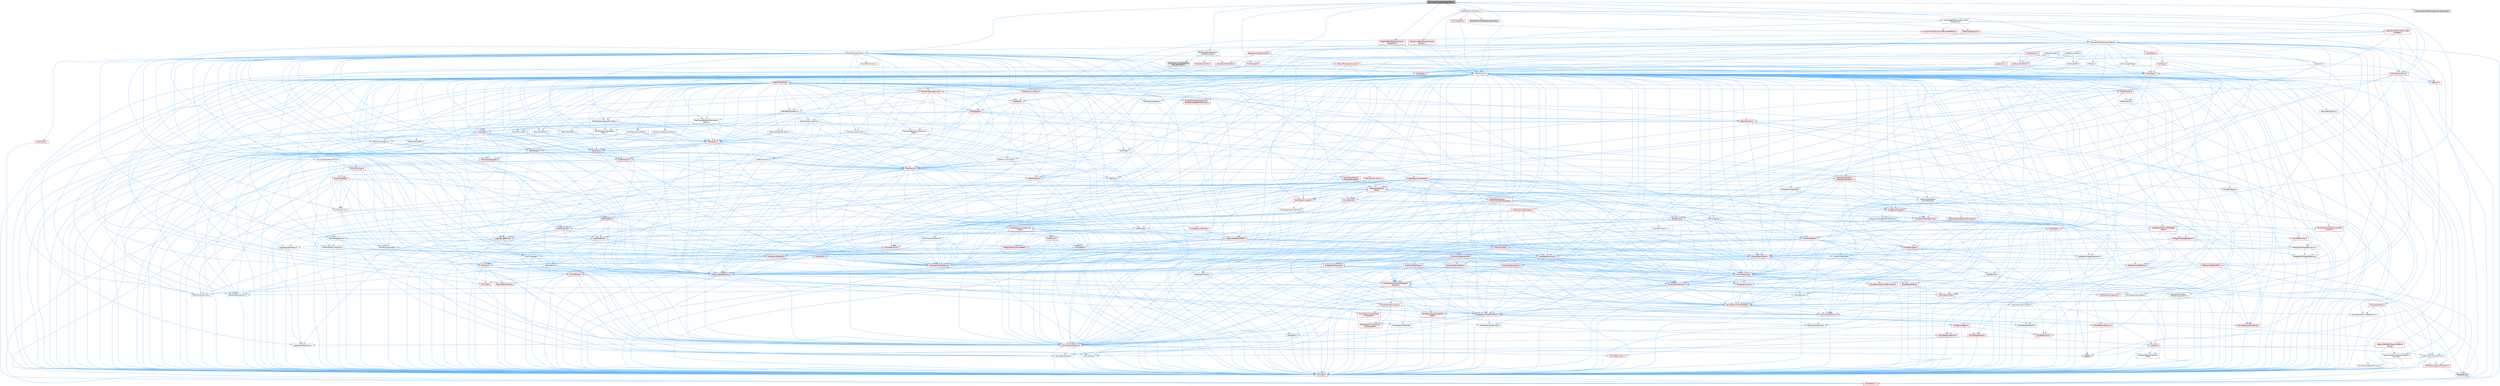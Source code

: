 digraph "RemoveOccludedTrianglesTool.h"
{
 // INTERACTIVE_SVG=YES
 // LATEX_PDF_SIZE
  bgcolor="transparent";
  edge [fontname=Helvetica,fontsize=10,labelfontname=Helvetica,labelfontsize=10];
  node [fontname=Helvetica,fontsize=10,shape=box,height=0.2,width=0.4];
  Node1 [id="Node000001",label="RemoveOccludedTrianglesTool.h",height=0.2,width=0.4,color="gray40", fillcolor="grey60", style="filled", fontcolor="black",tooltip=" "];
  Node1 -> Node2 [id="edge1_Node000001_Node000002",color="steelblue1",style="solid",tooltip=" "];
  Node2 [id="Node000002",label="CoreMinimal.h",height=0.2,width=0.4,color="grey40", fillcolor="white", style="filled",URL="$d7/d67/CoreMinimal_8h.html",tooltip=" "];
  Node2 -> Node3 [id="edge2_Node000002_Node000003",color="steelblue1",style="solid",tooltip=" "];
  Node3 [id="Node000003",label="CoreTypes.h",height=0.2,width=0.4,color="red", fillcolor="#FFF0F0", style="filled",URL="$dc/dec/CoreTypes_8h.html",tooltip=" "];
  Node3 -> Node4 [id="edge3_Node000003_Node000004",color="steelblue1",style="solid",tooltip=" "];
  Node4 [id="Node000004",label="HAL/Platform.h",height=0.2,width=0.4,color="red", fillcolor="#FFF0F0", style="filled",URL="$d9/dd0/Platform_8h.html",tooltip=" "];
  Node2 -> Node17 [id="edge4_Node000002_Node000017",color="steelblue1",style="solid",tooltip=" "];
  Node17 [id="Node000017",label="CoreFwd.h",height=0.2,width=0.4,color="red", fillcolor="#FFF0F0", style="filled",URL="$d1/d1e/CoreFwd_8h.html",tooltip=" "];
  Node17 -> Node3 [id="edge5_Node000017_Node000003",color="steelblue1",style="solid",tooltip=" "];
  Node17 -> Node18 [id="edge6_Node000017_Node000018",color="steelblue1",style="solid",tooltip=" "];
  Node18 [id="Node000018",label="Containers/ContainersFwd.h",height=0.2,width=0.4,color="grey40", fillcolor="white", style="filled",URL="$d4/d0a/ContainersFwd_8h.html",tooltip=" "];
  Node18 -> Node4 [id="edge7_Node000018_Node000004",color="steelblue1",style="solid",tooltip=" "];
  Node18 -> Node3 [id="edge8_Node000018_Node000003",color="steelblue1",style="solid",tooltip=" "];
  Node18 -> Node19 [id="edge9_Node000018_Node000019",color="steelblue1",style="solid",tooltip=" "];
  Node19 [id="Node000019",label="Traits/IsContiguousContainer.h",height=0.2,width=0.4,color="red", fillcolor="#FFF0F0", style="filled",URL="$d5/d3c/IsContiguousContainer_8h.html",tooltip=" "];
  Node19 -> Node3 [id="edge10_Node000019_Node000003",color="steelblue1",style="solid",tooltip=" "];
  Node19 -> Node21 [id="edge11_Node000019_Node000021",color="steelblue1",style="solid",tooltip=" "];
  Node21 [id="Node000021",label="initializer_list",height=0.2,width=0.4,color="grey60", fillcolor="#E0E0E0", style="filled",tooltip=" "];
  Node17 -> Node23 [id="edge12_Node000017_Node000023",color="steelblue1",style="solid",tooltip=" "];
  Node23 [id="Node000023",label="UObject/UObjectHierarchy\lFwd.h",height=0.2,width=0.4,color="grey40", fillcolor="white", style="filled",URL="$d3/d13/UObjectHierarchyFwd_8h.html",tooltip=" "];
  Node2 -> Node23 [id="edge13_Node000002_Node000023",color="steelblue1",style="solid",tooltip=" "];
  Node2 -> Node18 [id="edge14_Node000002_Node000018",color="steelblue1",style="solid",tooltip=" "];
  Node2 -> Node24 [id="edge15_Node000002_Node000024",color="steelblue1",style="solid",tooltip=" "];
  Node24 [id="Node000024",label="Misc/VarArgs.h",height=0.2,width=0.4,color="grey40", fillcolor="white", style="filled",URL="$d5/d6f/VarArgs_8h.html",tooltip=" "];
  Node24 -> Node3 [id="edge16_Node000024_Node000003",color="steelblue1",style="solid",tooltip=" "];
  Node2 -> Node25 [id="edge17_Node000002_Node000025",color="steelblue1",style="solid",tooltip=" "];
  Node25 [id="Node000025",label="Logging/LogVerbosity.h",height=0.2,width=0.4,color="grey40", fillcolor="white", style="filled",URL="$d2/d8f/LogVerbosity_8h.html",tooltip=" "];
  Node25 -> Node3 [id="edge18_Node000025_Node000003",color="steelblue1",style="solid",tooltip=" "];
  Node2 -> Node26 [id="edge19_Node000002_Node000026",color="steelblue1",style="solid",tooltip=" "];
  Node26 [id="Node000026",label="Misc/OutputDevice.h",height=0.2,width=0.4,color="red", fillcolor="#FFF0F0", style="filled",URL="$d7/d32/OutputDevice_8h.html",tooltip=" "];
  Node26 -> Node17 [id="edge20_Node000026_Node000017",color="steelblue1",style="solid",tooltip=" "];
  Node26 -> Node3 [id="edge21_Node000026_Node000003",color="steelblue1",style="solid",tooltip=" "];
  Node26 -> Node25 [id="edge22_Node000026_Node000025",color="steelblue1",style="solid",tooltip=" "];
  Node26 -> Node24 [id="edge23_Node000026_Node000024",color="steelblue1",style="solid",tooltip=" "];
  Node2 -> Node32 [id="edge24_Node000002_Node000032",color="steelblue1",style="solid",tooltip=" "];
  Node32 [id="Node000032",label="HAL/PlatformCrt.h",height=0.2,width=0.4,color="red", fillcolor="#FFF0F0", style="filled",URL="$d8/d75/PlatformCrt_8h.html",tooltip=" "];
  Node2 -> Node42 [id="edge25_Node000002_Node000042",color="steelblue1",style="solid",tooltip=" "];
  Node42 [id="Node000042",label="HAL/PlatformMisc.h",height=0.2,width=0.4,color="red", fillcolor="#FFF0F0", style="filled",URL="$d0/df5/PlatformMisc_8h.html",tooltip=" "];
  Node42 -> Node3 [id="edge26_Node000042_Node000003",color="steelblue1",style="solid",tooltip=" "];
  Node2 -> Node61 [id="edge27_Node000002_Node000061",color="steelblue1",style="solid",tooltip=" "];
  Node61 [id="Node000061",label="Misc/AssertionMacros.h",height=0.2,width=0.4,color="red", fillcolor="#FFF0F0", style="filled",URL="$d0/dfa/AssertionMacros_8h.html",tooltip=" "];
  Node61 -> Node3 [id="edge28_Node000061_Node000003",color="steelblue1",style="solid",tooltip=" "];
  Node61 -> Node4 [id="edge29_Node000061_Node000004",color="steelblue1",style="solid",tooltip=" "];
  Node61 -> Node42 [id="edge30_Node000061_Node000042",color="steelblue1",style="solid",tooltip=" "];
  Node61 -> Node62 [id="edge31_Node000061_Node000062",color="steelblue1",style="solid",tooltip=" "];
  Node62 [id="Node000062",label="Templates/EnableIf.h",height=0.2,width=0.4,color="grey40", fillcolor="white", style="filled",URL="$d7/d60/EnableIf_8h.html",tooltip=" "];
  Node62 -> Node3 [id="edge32_Node000062_Node000003",color="steelblue1",style="solid",tooltip=" "];
  Node61 -> Node24 [id="edge33_Node000061_Node000024",color="steelblue1",style="solid",tooltip=" "];
  Node61 -> Node69 [id="edge34_Node000061_Node000069",color="steelblue1",style="solid",tooltip=" "];
  Node69 [id="Node000069",label="atomic",height=0.2,width=0.4,color="grey60", fillcolor="#E0E0E0", style="filled",tooltip=" "];
  Node2 -> Node70 [id="edge35_Node000002_Node000070",color="steelblue1",style="solid",tooltip=" "];
  Node70 [id="Node000070",label="Templates/IsPointer.h",height=0.2,width=0.4,color="grey40", fillcolor="white", style="filled",URL="$d7/d05/IsPointer_8h.html",tooltip=" "];
  Node70 -> Node3 [id="edge36_Node000070_Node000003",color="steelblue1",style="solid",tooltip=" "];
  Node2 -> Node71 [id="edge37_Node000002_Node000071",color="steelblue1",style="solid",tooltip=" "];
  Node71 [id="Node000071",label="HAL/PlatformMemory.h",height=0.2,width=0.4,color="red", fillcolor="#FFF0F0", style="filled",URL="$de/d68/PlatformMemory_8h.html",tooltip=" "];
  Node71 -> Node3 [id="edge38_Node000071_Node000003",color="steelblue1",style="solid",tooltip=" "];
  Node2 -> Node54 [id="edge39_Node000002_Node000054",color="steelblue1",style="solid",tooltip=" "];
  Node54 [id="Node000054",label="HAL/PlatformAtomics.h",height=0.2,width=0.4,color="red", fillcolor="#FFF0F0", style="filled",URL="$d3/d36/PlatformAtomics_8h.html",tooltip=" "];
  Node54 -> Node3 [id="edge40_Node000054_Node000003",color="steelblue1",style="solid",tooltip=" "];
  Node2 -> Node76 [id="edge41_Node000002_Node000076",color="steelblue1",style="solid",tooltip=" "];
  Node76 [id="Node000076",label="Misc/Exec.h",height=0.2,width=0.4,color="grey40", fillcolor="white", style="filled",URL="$de/ddb/Exec_8h.html",tooltip=" "];
  Node76 -> Node3 [id="edge42_Node000076_Node000003",color="steelblue1",style="solid",tooltip=" "];
  Node76 -> Node61 [id="edge43_Node000076_Node000061",color="steelblue1",style="solid",tooltip=" "];
  Node2 -> Node77 [id="edge44_Node000002_Node000077",color="steelblue1",style="solid",tooltip=" "];
  Node77 [id="Node000077",label="HAL/MemoryBase.h",height=0.2,width=0.4,color="red", fillcolor="#FFF0F0", style="filled",URL="$d6/d9f/MemoryBase_8h.html",tooltip=" "];
  Node77 -> Node3 [id="edge45_Node000077_Node000003",color="steelblue1",style="solid",tooltip=" "];
  Node77 -> Node54 [id="edge46_Node000077_Node000054",color="steelblue1",style="solid",tooltip=" "];
  Node77 -> Node32 [id="edge47_Node000077_Node000032",color="steelblue1",style="solid",tooltip=" "];
  Node77 -> Node76 [id="edge48_Node000077_Node000076",color="steelblue1",style="solid",tooltip=" "];
  Node77 -> Node26 [id="edge49_Node000077_Node000026",color="steelblue1",style="solid",tooltip=" "];
  Node2 -> Node87 [id="edge50_Node000002_Node000087",color="steelblue1",style="solid",tooltip=" "];
  Node87 [id="Node000087",label="HAL/UnrealMemory.h",height=0.2,width=0.4,color="red", fillcolor="#FFF0F0", style="filled",URL="$d9/d96/UnrealMemory_8h.html",tooltip=" "];
  Node87 -> Node3 [id="edge51_Node000087_Node000003",color="steelblue1",style="solid",tooltip=" "];
  Node87 -> Node77 [id="edge52_Node000087_Node000077",color="steelblue1",style="solid",tooltip=" "];
  Node87 -> Node71 [id="edge53_Node000087_Node000071",color="steelblue1",style="solid",tooltip=" "];
  Node87 -> Node70 [id="edge54_Node000087_Node000070",color="steelblue1",style="solid",tooltip=" "];
  Node2 -> Node89 [id="edge55_Node000002_Node000089",color="steelblue1",style="solid",tooltip=" "];
  Node89 [id="Node000089",label="Templates/IsArithmetic.h",height=0.2,width=0.4,color="grey40", fillcolor="white", style="filled",URL="$d2/d5d/IsArithmetic_8h.html",tooltip=" "];
  Node89 -> Node3 [id="edge56_Node000089_Node000003",color="steelblue1",style="solid",tooltip=" "];
  Node2 -> Node83 [id="edge57_Node000002_Node000083",color="steelblue1",style="solid",tooltip=" "];
  Node83 [id="Node000083",label="Templates/AndOrNot.h",height=0.2,width=0.4,color="grey40", fillcolor="white", style="filled",URL="$db/d0a/AndOrNot_8h.html",tooltip=" "];
  Node83 -> Node3 [id="edge58_Node000083_Node000003",color="steelblue1",style="solid",tooltip=" "];
  Node2 -> Node90 [id="edge59_Node000002_Node000090",color="steelblue1",style="solid",tooltip=" "];
  Node90 [id="Node000090",label="Templates/IsPODType.h",height=0.2,width=0.4,color="grey40", fillcolor="white", style="filled",URL="$d7/db1/IsPODType_8h.html",tooltip=" "];
  Node90 -> Node3 [id="edge60_Node000090_Node000003",color="steelblue1",style="solid",tooltip=" "];
  Node2 -> Node91 [id="edge61_Node000002_Node000091",color="steelblue1",style="solid",tooltip=" "];
  Node91 [id="Node000091",label="Templates/IsUECoreType.h",height=0.2,width=0.4,color="red", fillcolor="#FFF0F0", style="filled",URL="$d1/db8/IsUECoreType_8h.html",tooltip=" "];
  Node91 -> Node3 [id="edge62_Node000091_Node000003",color="steelblue1",style="solid",tooltip=" "];
  Node2 -> Node84 [id="edge63_Node000002_Node000084",color="steelblue1",style="solid",tooltip=" "];
  Node84 [id="Node000084",label="Templates/IsTriviallyCopy\lConstructible.h",height=0.2,width=0.4,color="red", fillcolor="#FFF0F0", style="filled",URL="$d3/d78/IsTriviallyCopyConstructible_8h.html",tooltip=" "];
  Node84 -> Node3 [id="edge64_Node000084_Node000003",color="steelblue1",style="solid",tooltip=" "];
  Node2 -> Node92 [id="edge65_Node000002_Node000092",color="steelblue1",style="solid",tooltip=" "];
  Node92 [id="Node000092",label="Templates/UnrealTypeTraits.h",height=0.2,width=0.4,color="red", fillcolor="#FFF0F0", style="filled",URL="$d2/d2d/UnrealTypeTraits_8h.html",tooltip=" "];
  Node92 -> Node3 [id="edge66_Node000092_Node000003",color="steelblue1",style="solid",tooltip=" "];
  Node92 -> Node70 [id="edge67_Node000092_Node000070",color="steelblue1",style="solid",tooltip=" "];
  Node92 -> Node61 [id="edge68_Node000092_Node000061",color="steelblue1",style="solid",tooltip=" "];
  Node92 -> Node83 [id="edge69_Node000092_Node000083",color="steelblue1",style="solid",tooltip=" "];
  Node92 -> Node62 [id="edge70_Node000092_Node000062",color="steelblue1",style="solid",tooltip=" "];
  Node92 -> Node89 [id="edge71_Node000092_Node000089",color="steelblue1",style="solid",tooltip=" "];
  Node92 -> Node90 [id="edge72_Node000092_Node000090",color="steelblue1",style="solid",tooltip=" "];
  Node92 -> Node91 [id="edge73_Node000092_Node000091",color="steelblue1",style="solid",tooltip=" "];
  Node92 -> Node84 [id="edge74_Node000092_Node000084",color="steelblue1",style="solid",tooltip=" "];
  Node2 -> Node62 [id="edge75_Node000002_Node000062",color="steelblue1",style="solid",tooltip=" "];
  Node2 -> Node94 [id="edge76_Node000002_Node000094",color="steelblue1",style="solid",tooltip=" "];
  Node94 [id="Node000094",label="Templates/RemoveReference.h",height=0.2,width=0.4,color="grey40", fillcolor="white", style="filled",URL="$da/dbe/RemoveReference_8h.html",tooltip=" "];
  Node94 -> Node3 [id="edge77_Node000094_Node000003",color="steelblue1",style="solid",tooltip=" "];
  Node2 -> Node95 [id="edge78_Node000002_Node000095",color="steelblue1",style="solid",tooltip=" "];
  Node95 [id="Node000095",label="Templates/IntegralConstant.h",height=0.2,width=0.4,color="grey40", fillcolor="white", style="filled",URL="$db/d1b/IntegralConstant_8h.html",tooltip=" "];
  Node95 -> Node3 [id="edge79_Node000095_Node000003",color="steelblue1",style="solid",tooltip=" "];
  Node2 -> Node96 [id="edge80_Node000002_Node000096",color="steelblue1",style="solid",tooltip=" "];
  Node96 [id="Node000096",label="Templates/IsClass.h",height=0.2,width=0.4,color="grey40", fillcolor="white", style="filled",URL="$db/dcb/IsClass_8h.html",tooltip=" "];
  Node96 -> Node3 [id="edge81_Node000096_Node000003",color="steelblue1",style="solid",tooltip=" "];
  Node2 -> Node97 [id="edge82_Node000002_Node000097",color="steelblue1",style="solid",tooltip=" "];
  Node97 [id="Node000097",label="Templates/TypeCompatible\lBytes.h",height=0.2,width=0.4,color="red", fillcolor="#FFF0F0", style="filled",URL="$df/d0a/TypeCompatibleBytes_8h.html",tooltip=" "];
  Node97 -> Node3 [id="edge83_Node000097_Node000003",color="steelblue1",style="solid",tooltip=" "];
  Node2 -> Node19 [id="edge84_Node000002_Node000019",color="steelblue1",style="solid",tooltip=" "];
  Node2 -> Node98 [id="edge85_Node000002_Node000098",color="steelblue1",style="solid",tooltip=" "];
  Node98 [id="Node000098",label="Templates/UnrealTemplate.h",height=0.2,width=0.4,color="red", fillcolor="#FFF0F0", style="filled",URL="$d4/d24/UnrealTemplate_8h.html",tooltip=" "];
  Node98 -> Node3 [id="edge86_Node000098_Node000003",color="steelblue1",style="solid",tooltip=" "];
  Node98 -> Node70 [id="edge87_Node000098_Node000070",color="steelblue1",style="solid",tooltip=" "];
  Node98 -> Node87 [id="edge88_Node000098_Node000087",color="steelblue1",style="solid",tooltip=" "];
  Node98 -> Node92 [id="edge89_Node000098_Node000092",color="steelblue1",style="solid",tooltip=" "];
  Node98 -> Node94 [id="edge90_Node000098_Node000094",color="steelblue1",style="solid",tooltip=" "];
  Node98 -> Node97 [id="edge91_Node000098_Node000097",color="steelblue1",style="solid",tooltip=" "];
  Node98 -> Node19 [id="edge92_Node000098_Node000019",color="steelblue1",style="solid",tooltip=" "];
  Node2 -> Node47 [id="edge93_Node000002_Node000047",color="steelblue1",style="solid",tooltip=" "];
  Node47 [id="Node000047",label="Math/NumericLimits.h",height=0.2,width=0.4,color="grey40", fillcolor="white", style="filled",URL="$df/d1b/NumericLimits_8h.html",tooltip=" "];
  Node47 -> Node3 [id="edge94_Node000047_Node000003",color="steelblue1",style="solid",tooltip=" "];
  Node2 -> Node102 [id="edge95_Node000002_Node000102",color="steelblue1",style="solid",tooltip=" "];
  Node102 [id="Node000102",label="HAL/PlatformMath.h",height=0.2,width=0.4,color="red", fillcolor="#FFF0F0", style="filled",URL="$dc/d53/PlatformMath_8h.html",tooltip=" "];
  Node102 -> Node3 [id="edge96_Node000102_Node000003",color="steelblue1",style="solid",tooltip=" "];
  Node2 -> Node85 [id="edge97_Node000002_Node000085",color="steelblue1",style="solid",tooltip=" "];
  Node85 [id="Node000085",label="Templates/IsTriviallyCopy\lAssignable.h",height=0.2,width=0.4,color="red", fillcolor="#FFF0F0", style="filled",URL="$d2/df2/IsTriviallyCopyAssignable_8h.html",tooltip=" "];
  Node85 -> Node3 [id="edge98_Node000085_Node000003",color="steelblue1",style="solid",tooltip=" "];
  Node2 -> Node110 [id="edge99_Node000002_Node000110",color="steelblue1",style="solid",tooltip=" "];
  Node110 [id="Node000110",label="Templates/MemoryOps.h",height=0.2,width=0.4,color="red", fillcolor="#FFF0F0", style="filled",URL="$db/dea/MemoryOps_8h.html",tooltip=" "];
  Node110 -> Node3 [id="edge100_Node000110_Node000003",color="steelblue1",style="solid",tooltip=" "];
  Node110 -> Node87 [id="edge101_Node000110_Node000087",color="steelblue1",style="solid",tooltip=" "];
  Node110 -> Node85 [id="edge102_Node000110_Node000085",color="steelblue1",style="solid",tooltip=" "];
  Node110 -> Node84 [id="edge103_Node000110_Node000084",color="steelblue1",style="solid",tooltip=" "];
  Node110 -> Node92 [id="edge104_Node000110_Node000092",color="steelblue1",style="solid",tooltip=" "];
  Node2 -> Node111 [id="edge105_Node000002_Node000111",color="steelblue1",style="solid",tooltip=" "];
  Node111 [id="Node000111",label="Containers/ContainerAllocation\lPolicies.h",height=0.2,width=0.4,color="red", fillcolor="#FFF0F0", style="filled",URL="$d7/dff/ContainerAllocationPolicies_8h.html",tooltip=" "];
  Node111 -> Node3 [id="edge106_Node000111_Node000003",color="steelblue1",style="solid",tooltip=" "];
  Node111 -> Node111 [id="edge107_Node000111_Node000111",color="steelblue1",style="solid",tooltip=" "];
  Node111 -> Node102 [id="edge108_Node000111_Node000102",color="steelblue1",style="solid",tooltip=" "];
  Node111 -> Node87 [id="edge109_Node000111_Node000087",color="steelblue1",style="solid",tooltip=" "];
  Node111 -> Node47 [id="edge110_Node000111_Node000047",color="steelblue1",style="solid",tooltip=" "];
  Node111 -> Node61 [id="edge111_Node000111_Node000061",color="steelblue1",style="solid",tooltip=" "];
  Node111 -> Node110 [id="edge112_Node000111_Node000110",color="steelblue1",style="solid",tooltip=" "];
  Node111 -> Node97 [id="edge113_Node000111_Node000097",color="steelblue1",style="solid",tooltip=" "];
  Node2 -> Node114 [id="edge114_Node000002_Node000114",color="steelblue1",style="solid",tooltip=" "];
  Node114 [id="Node000114",label="Templates/IsEnumClass.h",height=0.2,width=0.4,color="grey40", fillcolor="white", style="filled",URL="$d7/d15/IsEnumClass_8h.html",tooltip=" "];
  Node114 -> Node3 [id="edge115_Node000114_Node000003",color="steelblue1",style="solid",tooltip=" "];
  Node114 -> Node83 [id="edge116_Node000114_Node000083",color="steelblue1",style="solid",tooltip=" "];
  Node2 -> Node115 [id="edge117_Node000002_Node000115",color="steelblue1",style="solid",tooltip=" "];
  Node115 [id="Node000115",label="HAL/PlatformProperties.h",height=0.2,width=0.4,color="red", fillcolor="#FFF0F0", style="filled",URL="$d9/db0/PlatformProperties_8h.html",tooltip=" "];
  Node115 -> Node3 [id="edge118_Node000115_Node000003",color="steelblue1",style="solid",tooltip=" "];
  Node2 -> Node118 [id="edge119_Node000002_Node000118",color="steelblue1",style="solid",tooltip=" "];
  Node118 [id="Node000118",label="Misc/EngineVersionBase.h",height=0.2,width=0.4,color="grey40", fillcolor="white", style="filled",URL="$d5/d2b/EngineVersionBase_8h.html",tooltip=" "];
  Node118 -> Node3 [id="edge120_Node000118_Node000003",color="steelblue1",style="solid",tooltip=" "];
  Node2 -> Node119 [id="edge121_Node000002_Node000119",color="steelblue1",style="solid",tooltip=" "];
  Node119 [id="Node000119",label="Internationalization\l/TextNamespaceFwd.h",height=0.2,width=0.4,color="grey40", fillcolor="white", style="filled",URL="$d8/d97/TextNamespaceFwd_8h.html",tooltip=" "];
  Node119 -> Node3 [id="edge122_Node000119_Node000003",color="steelblue1",style="solid",tooltip=" "];
  Node2 -> Node120 [id="edge123_Node000002_Node000120",color="steelblue1",style="solid",tooltip=" "];
  Node120 [id="Node000120",label="Serialization/Archive.h",height=0.2,width=0.4,color="red", fillcolor="#FFF0F0", style="filled",URL="$d7/d3b/Archive_8h.html",tooltip=" "];
  Node120 -> Node17 [id="edge124_Node000120_Node000017",color="steelblue1",style="solid",tooltip=" "];
  Node120 -> Node3 [id="edge125_Node000120_Node000003",color="steelblue1",style="solid",tooltip=" "];
  Node120 -> Node115 [id="edge126_Node000120_Node000115",color="steelblue1",style="solid",tooltip=" "];
  Node120 -> Node119 [id="edge127_Node000120_Node000119",color="steelblue1",style="solid",tooltip=" "];
  Node120 -> Node61 [id="edge128_Node000120_Node000061",color="steelblue1",style="solid",tooltip=" "];
  Node120 -> Node118 [id="edge129_Node000120_Node000118",color="steelblue1",style="solid",tooltip=" "];
  Node120 -> Node24 [id="edge130_Node000120_Node000024",color="steelblue1",style="solid",tooltip=" "];
  Node120 -> Node62 [id="edge131_Node000120_Node000062",color="steelblue1",style="solid",tooltip=" "];
  Node120 -> Node114 [id="edge132_Node000120_Node000114",color="steelblue1",style="solid",tooltip=" "];
  Node120 -> Node98 [id="edge133_Node000120_Node000098",color="steelblue1",style="solid",tooltip=" "];
  Node120 -> Node123 [id="edge134_Node000120_Node000123",color="steelblue1",style="solid",tooltip=" "];
  Node123 [id="Node000123",label="UObject/ObjectVersion.h",height=0.2,width=0.4,color="grey40", fillcolor="white", style="filled",URL="$da/d63/ObjectVersion_8h.html",tooltip=" "];
  Node123 -> Node3 [id="edge135_Node000123_Node000003",color="steelblue1",style="solid",tooltip=" "];
  Node2 -> Node124 [id="edge136_Node000002_Node000124",color="steelblue1",style="solid",tooltip=" "];
  Node124 [id="Node000124",label="Templates/Less.h",height=0.2,width=0.4,color="grey40", fillcolor="white", style="filled",URL="$de/dc8/Less_8h.html",tooltip=" "];
  Node124 -> Node3 [id="edge137_Node000124_Node000003",color="steelblue1",style="solid",tooltip=" "];
  Node124 -> Node98 [id="edge138_Node000124_Node000098",color="steelblue1",style="solid",tooltip=" "];
  Node2 -> Node125 [id="edge139_Node000002_Node000125",color="steelblue1",style="solid",tooltip=" "];
  Node125 [id="Node000125",label="Templates/Sorting.h",height=0.2,width=0.4,color="red", fillcolor="#FFF0F0", style="filled",URL="$d3/d9e/Sorting_8h.html",tooltip=" "];
  Node125 -> Node3 [id="edge140_Node000125_Node000003",color="steelblue1",style="solid",tooltip=" "];
  Node125 -> Node102 [id="edge141_Node000125_Node000102",color="steelblue1",style="solid",tooltip=" "];
  Node125 -> Node124 [id="edge142_Node000125_Node000124",color="steelblue1",style="solid",tooltip=" "];
  Node2 -> Node136 [id="edge143_Node000002_Node000136",color="steelblue1",style="solid",tooltip=" "];
  Node136 [id="Node000136",label="Misc/Char.h",height=0.2,width=0.4,color="red", fillcolor="#FFF0F0", style="filled",URL="$d0/d58/Char_8h.html",tooltip=" "];
  Node136 -> Node3 [id="edge144_Node000136_Node000003",color="steelblue1",style="solid",tooltip=" "];
  Node2 -> Node139 [id="edge145_Node000002_Node000139",color="steelblue1",style="solid",tooltip=" "];
  Node139 [id="Node000139",label="GenericPlatform/GenericPlatform\lStricmp.h",height=0.2,width=0.4,color="grey40", fillcolor="white", style="filled",URL="$d2/d86/GenericPlatformStricmp_8h.html",tooltip=" "];
  Node139 -> Node3 [id="edge146_Node000139_Node000003",color="steelblue1",style="solid",tooltip=" "];
  Node2 -> Node140 [id="edge147_Node000002_Node000140",color="steelblue1",style="solid",tooltip=" "];
  Node140 [id="Node000140",label="GenericPlatform/GenericPlatform\lString.h",height=0.2,width=0.4,color="red", fillcolor="#FFF0F0", style="filled",URL="$dd/d20/GenericPlatformString_8h.html",tooltip=" "];
  Node140 -> Node3 [id="edge148_Node000140_Node000003",color="steelblue1",style="solid",tooltip=" "];
  Node140 -> Node139 [id="edge149_Node000140_Node000139",color="steelblue1",style="solid",tooltip=" "];
  Node140 -> Node62 [id="edge150_Node000140_Node000062",color="steelblue1",style="solid",tooltip=" "];
  Node2 -> Node73 [id="edge151_Node000002_Node000073",color="steelblue1",style="solid",tooltip=" "];
  Node73 [id="Node000073",label="HAL/PlatformString.h",height=0.2,width=0.4,color="red", fillcolor="#FFF0F0", style="filled",URL="$db/db5/PlatformString_8h.html",tooltip=" "];
  Node73 -> Node3 [id="edge152_Node000073_Node000003",color="steelblue1",style="solid",tooltip=" "];
  Node2 -> Node143 [id="edge153_Node000002_Node000143",color="steelblue1",style="solid",tooltip=" "];
  Node143 [id="Node000143",label="Misc/CString.h",height=0.2,width=0.4,color="red", fillcolor="#FFF0F0", style="filled",URL="$d2/d49/CString_8h.html",tooltip=" "];
  Node143 -> Node3 [id="edge154_Node000143_Node000003",color="steelblue1",style="solid",tooltip=" "];
  Node143 -> Node32 [id="edge155_Node000143_Node000032",color="steelblue1",style="solid",tooltip=" "];
  Node143 -> Node73 [id="edge156_Node000143_Node000073",color="steelblue1",style="solid",tooltip=" "];
  Node143 -> Node61 [id="edge157_Node000143_Node000061",color="steelblue1",style="solid",tooltip=" "];
  Node143 -> Node136 [id="edge158_Node000143_Node000136",color="steelblue1",style="solid",tooltip=" "];
  Node143 -> Node24 [id="edge159_Node000143_Node000024",color="steelblue1",style="solid",tooltip=" "];
  Node2 -> Node144 [id="edge160_Node000002_Node000144",color="steelblue1",style="solid",tooltip=" "];
  Node144 [id="Node000144",label="Misc/Crc.h",height=0.2,width=0.4,color="red", fillcolor="#FFF0F0", style="filled",URL="$d4/dd2/Crc_8h.html",tooltip=" "];
  Node144 -> Node3 [id="edge161_Node000144_Node000003",color="steelblue1",style="solid",tooltip=" "];
  Node144 -> Node73 [id="edge162_Node000144_Node000073",color="steelblue1",style="solid",tooltip=" "];
  Node144 -> Node61 [id="edge163_Node000144_Node000061",color="steelblue1",style="solid",tooltip=" "];
  Node144 -> Node143 [id="edge164_Node000144_Node000143",color="steelblue1",style="solid",tooltip=" "];
  Node144 -> Node136 [id="edge165_Node000144_Node000136",color="steelblue1",style="solid",tooltip=" "];
  Node144 -> Node92 [id="edge166_Node000144_Node000092",color="steelblue1",style="solid",tooltip=" "];
  Node2 -> Node135 [id="edge167_Node000002_Node000135",color="steelblue1",style="solid",tooltip=" "];
  Node135 [id="Node000135",label="Math/UnrealMathUtility.h",height=0.2,width=0.4,color="red", fillcolor="#FFF0F0", style="filled",URL="$db/db8/UnrealMathUtility_8h.html",tooltip=" "];
  Node135 -> Node3 [id="edge168_Node000135_Node000003",color="steelblue1",style="solid",tooltip=" "];
  Node135 -> Node61 [id="edge169_Node000135_Node000061",color="steelblue1",style="solid",tooltip=" "];
  Node135 -> Node102 [id="edge170_Node000135_Node000102",color="steelblue1",style="solid",tooltip=" "];
  Node2 -> Node145 [id="edge171_Node000002_Node000145",color="steelblue1",style="solid",tooltip=" "];
  Node145 [id="Node000145",label="Containers/UnrealString.h",height=0.2,width=0.4,color="red", fillcolor="#FFF0F0", style="filled",URL="$d5/dba/UnrealString_8h.html",tooltip=" "];
  Node2 -> Node149 [id="edge172_Node000002_Node000149",color="steelblue1",style="solid",tooltip=" "];
  Node149 [id="Node000149",label="Containers/Array.h",height=0.2,width=0.4,color="red", fillcolor="#FFF0F0", style="filled",URL="$df/dd0/Array_8h.html",tooltip=" "];
  Node149 -> Node3 [id="edge173_Node000149_Node000003",color="steelblue1",style="solid",tooltip=" "];
  Node149 -> Node61 [id="edge174_Node000149_Node000061",color="steelblue1",style="solid",tooltip=" "];
  Node149 -> Node87 [id="edge175_Node000149_Node000087",color="steelblue1",style="solid",tooltip=" "];
  Node149 -> Node92 [id="edge176_Node000149_Node000092",color="steelblue1",style="solid",tooltip=" "];
  Node149 -> Node98 [id="edge177_Node000149_Node000098",color="steelblue1",style="solid",tooltip=" "];
  Node149 -> Node111 [id="edge178_Node000149_Node000111",color="steelblue1",style="solid",tooltip=" "];
  Node149 -> Node120 [id="edge179_Node000149_Node000120",color="steelblue1",style="solid",tooltip=" "];
  Node149 -> Node128 [id="edge180_Node000149_Node000128",color="steelblue1",style="solid",tooltip=" "];
  Node128 [id="Node000128",label="Templates/Invoke.h",height=0.2,width=0.4,color="red", fillcolor="#FFF0F0", style="filled",URL="$d7/deb/Invoke_8h.html",tooltip=" "];
  Node128 -> Node3 [id="edge181_Node000128_Node000003",color="steelblue1",style="solid",tooltip=" "];
  Node128 -> Node98 [id="edge182_Node000128_Node000098",color="steelblue1",style="solid",tooltip=" "];
  Node149 -> Node124 [id="edge183_Node000149_Node000124",color="steelblue1",style="solid",tooltip=" "];
  Node149 -> Node125 [id="edge184_Node000149_Node000125",color="steelblue1",style="solid",tooltip=" "];
  Node149 -> Node172 [id="edge185_Node000149_Node000172",color="steelblue1",style="solid",tooltip=" "];
  Node172 [id="Node000172",label="Templates/AlignmentTemplates.h",height=0.2,width=0.4,color="red", fillcolor="#FFF0F0", style="filled",URL="$dd/d32/AlignmentTemplates_8h.html",tooltip=" "];
  Node172 -> Node3 [id="edge186_Node000172_Node000003",color="steelblue1",style="solid",tooltip=" "];
  Node172 -> Node70 [id="edge187_Node000172_Node000070",color="steelblue1",style="solid",tooltip=" "];
  Node2 -> Node173 [id="edge188_Node000002_Node000173",color="steelblue1",style="solid",tooltip=" "];
  Node173 [id="Node000173",label="Misc/FrameNumber.h",height=0.2,width=0.4,color="grey40", fillcolor="white", style="filled",URL="$dd/dbd/FrameNumber_8h.html",tooltip=" "];
  Node173 -> Node3 [id="edge189_Node000173_Node000003",color="steelblue1",style="solid",tooltip=" "];
  Node173 -> Node47 [id="edge190_Node000173_Node000047",color="steelblue1",style="solid",tooltip=" "];
  Node173 -> Node135 [id="edge191_Node000173_Node000135",color="steelblue1",style="solid",tooltip=" "];
  Node173 -> Node62 [id="edge192_Node000173_Node000062",color="steelblue1",style="solid",tooltip=" "];
  Node173 -> Node92 [id="edge193_Node000173_Node000092",color="steelblue1",style="solid",tooltip=" "];
  Node2 -> Node174 [id="edge194_Node000002_Node000174",color="steelblue1",style="solid",tooltip=" "];
  Node174 [id="Node000174",label="Misc/Timespan.h",height=0.2,width=0.4,color="grey40", fillcolor="white", style="filled",URL="$da/dd9/Timespan_8h.html",tooltip=" "];
  Node174 -> Node3 [id="edge195_Node000174_Node000003",color="steelblue1",style="solid",tooltip=" "];
  Node174 -> Node175 [id="edge196_Node000174_Node000175",color="steelblue1",style="solid",tooltip=" "];
  Node175 [id="Node000175",label="Math/Interval.h",height=0.2,width=0.4,color="grey40", fillcolor="white", style="filled",URL="$d1/d55/Interval_8h.html",tooltip=" "];
  Node175 -> Node3 [id="edge197_Node000175_Node000003",color="steelblue1",style="solid",tooltip=" "];
  Node175 -> Node89 [id="edge198_Node000175_Node000089",color="steelblue1",style="solid",tooltip=" "];
  Node175 -> Node92 [id="edge199_Node000175_Node000092",color="steelblue1",style="solid",tooltip=" "];
  Node175 -> Node47 [id="edge200_Node000175_Node000047",color="steelblue1",style="solid",tooltip=" "];
  Node175 -> Node135 [id="edge201_Node000175_Node000135",color="steelblue1",style="solid",tooltip=" "];
  Node174 -> Node135 [id="edge202_Node000174_Node000135",color="steelblue1",style="solid",tooltip=" "];
  Node174 -> Node61 [id="edge203_Node000174_Node000061",color="steelblue1",style="solid",tooltip=" "];
  Node2 -> Node176 [id="edge204_Node000002_Node000176",color="steelblue1",style="solid",tooltip=" "];
  Node176 [id="Node000176",label="Containers/StringConv.h",height=0.2,width=0.4,color="red", fillcolor="#FFF0F0", style="filled",URL="$d3/ddf/StringConv_8h.html",tooltip=" "];
  Node176 -> Node3 [id="edge205_Node000176_Node000003",color="steelblue1",style="solid",tooltip=" "];
  Node176 -> Node61 [id="edge206_Node000176_Node000061",color="steelblue1",style="solid",tooltip=" "];
  Node176 -> Node111 [id="edge207_Node000176_Node000111",color="steelblue1",style="solid",tooltip=" "];
  Node176 -> Node149 [id="edge208_Node000176_Node000149",color="steelblue1",style="solid",tooltip=" "];
  Node176 -> Node143 [id="edge209_Node000176_Node000143",color="steelblue1",style="solid",tooltip=" "];
  Node176 -> Node177 [id="edge210_Node000176_Node000177",color="steelblue1",style="solid",tooltip=" "];
  Node177 [id="Node000177",label="Templates/IsArray.h",height=0.2,width=0.4,color="grey40", fillcolor="white", style="filled",URL="$d8/d8d/IsArray_8h.html",tooltip=" "];
  Node177 -> Node3 [id="edge211_Node000177_Node000003",color="steelblue1",style="solid",tooltip=" "];
  Node176 -> Node98 [id="edge212_Node000176_Node000098",color="steelblue1",style="solid",tooltip=" "];
  Node176 -> Node92 [id="edge213_Node000176_Node000092",color="steelblue1",style="solid",tooltip=" "];
  Node176 -> Node19 [id="edge214_Node000176_Node000019",color="steelblue1",style="solid",tooltip=" "];
  Node2 -> Node178 [id="edge215_Node000002_Node000178",color="steelblue1",style="solid",tooltip=" "];
  Node178 [id="Node000178",label="UObject/UnrealNames.h",height=0.2,width=0.4,color="red", fillcolor="#FFF0F0", style="filled",URL="$d8/db1/UnrealNames_8h.html",tooltip=" "];
  Node178 -> Node3 [id="edge216_Node000178_Node000003",color="steelblue1",style="solid",tooltip=" "];
  Node2 -> Node180 [id="edge217_Node000002_Node000180",color="steelblue1",style="solid",tooltip=" "];
  Node180 [id="Node000180",label="UObject/NameTypes.h",height=0.2,width=0.4,color="red", fillcolor="#FFF0F0", style="filled",URL="$d6/d35/NameTypes_8h.html",tooltip=" "];
  Node180 -> Node3 [id="edge218_Node000180_Node000003",color="steelblue1",style="solid",tooltip=" "];
  Node180 -> Node61 [id="edge219_Node000180_Node000061",color="steelblue1",style="solid",tooltip=" "];
  Node180 -> Node87 [id="edge220_Node000180_Node000087",color="steelblue1",style="solid",tooltip=" "];
  Node180 -> Node92 [id="edge221_Node000180_Node000092",color="steelblue1",style="solid",tooltip=" "];
  Node180 -> Node98 [id="edge222_Node000180_Node000098",color="steelblue1",style="solid",tooltip=" "];
  Node180 -> Node145 [id="edge223_Node000180_Node000145",color="steelblue1",style="solid",tooltip=" "];
  Node180 -> Node176 [id="edge224_Node000180_Node000176",color="steelblue1",style="solid",tooltip=" "];
  Node180 -> Node178 [id="edge225_Node000180_Node000178",color="steelblue1",style="solid",tooltip=" "];
  Node2 -> Node188 [id="edge226_Node000002_Node000188",color="steelblue1",style="solid",tooltip=" "];
  Node188 [id="Node000188",label="Misc/Parse.h",height=0.2,width=0.4,color="red", fillcolor="#FFF0F0", style="filled",URL="$dc/d71/Parse_8h.html",tooltip=" "];
  Node188 -> Node145 [id="edge227_Node000188_Node000145",color="steelblue1",style="solid",tooltip=" "];
  Node188 -> Node3 [id="edge228_Node000188_Node000003",color="steelblue1",style="solid",tooltip=" "];
  Node188 -> Node32 [id="edge229_Node000188_Node000032",color="steelblue1",style="solid",tooltip=" "];
  Node188 -> Node189 [id="edge230_Node000188_Node000189",color="steelblue1",style="solid",tooltip=" "];
  Node189 [id="Node000189",label="Templates/Function.h",height=0.2,width=0.4,color="red", fillcolor="#FFF0F0", style="filled",URL="$df/df5/Function_8h.html",tooltip=" "];
  Node189 -> Node3 [id="edge231_Node000189_Node000003",color="steelblue1",style="solid",tooltip=" "];
  Node189 -> Node61 [id="edge232_Node000189_Node000061",color="steelblue1",style="solid",tooltip=" "];
  Node189 -> Node87 [id="edge233_Node000189_Node000087",color="steelblue1",style="solid",tooltip=" "];
  Node189 -> Node92 [id="edge234_Node000189_Node000092",color="steelblue1",style="solid",tooltip=" "];
  Node189 -> Node128 [id="edge235_Node000189_Node000128",color="steelblue1",style="solid",tooltip=" "];
  Node189 -> Node98 [id="edge236_Node000189_Node000098",color="steelblue1",style="solid",tooltip=" "];
  Node189 -> Node135 [id="edge237_Node000189_Node000135",color="steelblue1",style="solid",tooltip=" "];
  Node2 -> Node172 [id="edge238_Node000002_Node000172",color="steelblue1",style="solid",tooltip=" "];
  Node2 -> Node191 [id="edge239_Node000002_Node000191",color="steelblue1",style="solid",tooltip=" "];
  Node191 [id="Node000191",label="Misc/StructBuilder.h",height=0.2,width=0.4,color="grey40", fillcolor="white", style="filled",URL="$d9/db3/StructBuilder_8h.html",tooltip=" "];
  Node191 -> Node3 [id="edge240_Node000191_Node000003",color="steelblue1",style="solid",tooltip=" "];
  Node191 -> Node135 [id="edge241_Node000191_Node000135",color="steelblue1",style="solid",tooltip=" "];
  Node191 -> Node172 [id="edge242_Node000191_Node000172",color="steelblue1",style="solid",tooltip=" "];
  Node2 -> Node104 [id="edge243_Node000002_Node000104",color="steelblue1",style="solid",tooltip=" "];
  Node104 [id="Node000104",label="Templates/Decay.h",height=0.2,width=0.4,color="red", fillcolor="#FFF0F0", style="filled",URL="$dd/d0f/Decay_8h.html",tooltip=" "];
  Node104 -> Node3 [id="edge244_Node000104_Node000003",color="steelblue1",style="solid",tooltip=" "];
  Node104 -> Node94 [id="edge245_Node000104_Node000094",color="steelblue1",style="solid",tooltip=" "];
  Node2 -> Node192 [id="edge246_Node000002_Node000192",color="steelblue1",style="solid",tooltip=" "];
  Node192 [id="Node000192",label="Templates/PointerIsConvertible\lFromTo.h",height=0.2,width=0.4,color="red", fillcolor="#FFF0F0", style="filled",URL="$d6/d65/PointerIsConvertibleFromTo_8h.html",tooltip=" "];
  Node192 -> Node3 [id="edge247_Node000192_Node000003",color="steelblue1",style="solid",tooltip=" "];
  Node2 -> Node128 [id="edge248_Node000002_Node000128",color="steelblue1",style="solid",tooltip=" "];
  Node2 -> Node189 [id="edge249_Node000002_Node000189",color="steelblue1",style="solid",tooltip=" "];
  Node2 -> Node161 [id="edge250_Node000002_Node000161",color="steelblue1",style="solid",tooltip=" "];
  Node161 [id="Node000161",label="Templates/TypeHash.h",height=0.2,width=0.4,color="red", fillcolor="#FFF0F0", style="filled",URL="$d1/d62/TypeHash_8h.html",tooltip=" "];
  Node161 -> Node3 [id="edge251_Node000161_Node000003",color="steelblue1",style="solid",tooltip=" "];
  Node161 -> Node144 [id="edge252_Node000161_Node000144",color="steelblue1",style="solid",tooltip=" "];
  Node2 -> Node193 [id="edge253_Node000002_Node000193",color="steelblue1",style="solid",tooltip=" "];
  Node193 [id="Node000193",label="Containers/ScriptArray.h",height=0.2,width=0.4,color="red", fillcolor="#FFF0F0", style="filled",URL="$dc/daf/ScriptArray_8h.html",tooltip=" "];
  Node193 -> Node3 [id="edge254_Node000193_Node000003",color="steelblue1",style="solid",tooltip=" "];
  Node193 -> Node61 [id="edge255_Node000193_Node000061",color="steelblue1",style="solid",tooltip=" "];
  Node193 -> Node87 [id="edge256_Node000193_Node000087",color="steelblue1",style="solid",tooltip=" "];
  Node193 -> Node111 [id="edge257_Node000193_Node000111",color="steelblue1",style="solid",tooltip=" "];
  Node193 -> Node149 [id="edge258_Node000193_Node000149",color="steelblue1",style="solid",tooltip=" "];
  Node193 -> Node21 [id="edge259_Node000193_Node000021",color="steelblue1",style="solid",tooltip=" "];
  Node2 -> Node194 [id="edge260_Node000002_Node000194",color="steelblue1",style="solid",tooltip=" "];
  Node194 [id="Node000194",label="Containers/BitArray.h",height=0.2,width=0.4,color="red", fillcolor="#FFF0F0", style="filled",URL="$d1/de4/BitArray_8h.html",tooltip=" "];
  Node194 -> Node111 [id="edge261_Node000194_Node000111",color="steelblue1",style="solid",tooltip=" "];
  Node194 -> Node3 [id="edge262_Node000194_Node000003",color="steelblue1",style="solid",tooltip=" "];
  Node194 -> Node54 [id="edge263_Node000194_Node000054",color="steelblue1",style="solid",tooltip=" "];
  Node194 -> Node87 [id="edge264_Node000194_Node000087",color="steelblue1",style="solid",tooltip=" "];
  Node194 -> Node135 [id="edge265_Node000194_Node000135",color="steelblue1",style="solid",tooltip=" "];
  Node194 -> Node61 [id="edge266_Node000194_Node000061",color="steelblue1",style="solid",tooltip=" "];
  Node194 -> Node120 [id="edge267_Node000194_Node000120",color="steelblue1",style="solid",tooltip=" "];
  Node194 -> Node62 [id="edge268_Node000194_Node000062",color="steelblue1",style="solid",tooltip=" "];
  Node194 -> Node128 [id="edge269_Node000194_Node000128",color="steelblue1",style="solid",tooltip=" "];
  Node194 -> Node98 [id="edge270_Node000194_Node000098",color="steelblue1",style="solid",tooltip=" "];
  Node194 -> Node92 [id="edge271_Node000194_Node000092",color="steelblue1",style="solid",tooltip=" "];
  Node2 -> Node195 [id="edge272_Node000002_Node000195",color="steelblue1",style="solid",tooltip=" "];
  Node195 [id="Node000195",label="Containers/SparseArray.h",height=0.2,width=0.4,color="red", fillcolor="#FFF0F0", style="filled",URL="$d5/dbf/SparseArray_8h.html",tooltip=" "];
  Node195 -> Node3 [id="edge273_Node000195_Node000003",color="steelblue1",style="solid",tooltip=" "];
  Node195 -> Node61 [id="edge274_Node000195_Node000061",color="steelblue1",style="solid",tooltip=" "];
  Node195 -> Node87 [id="edge275_Node000195_Node000087",color="steelblue1",style="solid",tooltip=" "];
  Node195 -> Node92 [id="edge276_Node000195_Node000092",color="steelblue1",style="solid",tooltip=" "];
  Node195 -> Node98 [id="edge277_Node000195_Node000098",color="steelblue1",style="solid",tooltip=" "];
  Node195 -> Node111 [id="edge278_Node000195_Node000111",color="steelblue1",style="solid",tooltip=" "];
  Node195 -> Node124 [id="edge279_Node000195_Node000124",color="steelblue1",style="solid",tooltip=" "];
  Node195 -> Node149 [id="edge280_Node000195_Node000149",color="steelblue1",style="solid",tooltip=" "];
  Node195 -> Node135 [id="edge281_Node000195_Node000135",color="steelblue1",style="solid",tooltip=" "];
  Node195 -> Node193 [id="edge282_Node000195_Node000193",color="steelblue1",style="solid",tooltip=" "];
  Node195 -> Node194 [id="edge283_Node000195_Node000194",color="steelblue1",style="solid",tooltip=" "];
  Node195 -> Node145 [id="edge284_Node000195_Node000145",color="steelblue1",style="solid",tooltip=" "];
  Node2 -> Node211 [id="edge285_Node000002_Node000211",color="steelblue1",style="solid",tooltip=" "];
  Node211 [id="Node000211",label="Containers/Set.h",height=0.2,width=0.4,color="red", fillcolor="#FFF0F0", style="filled",URL="$d4/d45/Set_8h.html",tooltip=" "];
  Node211 -> Node111 [id="edge286_Node000211_Node000111",color="steelblue1",style="solid",tooltip=" "];
  Node211 -> Node195 [id="edge287_Node000211_Node000195",color="steelblue1",style="solid",tooltip=" "];
  Node211 -> Node18 [id="edge288_Node000211_Node000018",color="steelblue1",style="solid",tooltip=" "];
  Node211 -> Node135 [id="edge289_Node000211_Node000135",color="steelblue1",style="solid",tooltip=" "];
  Node211 -> Node61 [id="edge290_Node000211_Node000061",color="steelblue1",style="solid",tooltip=" "];
  Node211 -> Node191 [id="edge291_Node000211_Node000191",color="steelblue1",style="solid",tooltip=" "];
  Node211 -> Node189 [id="edge292_Node000211_Node000189",color="steelblue1",style="solid",tooltip=" "];
  Node211 -> Node125 [id="edge293_Node000211_Node000125",color="steelblue1",style="solid",tooltip=" "];
  Node211 -> Node161 [id="edge294_Node000211_Node000161",color="steelblue1",style="solid",tooltip=" "];
  Node211 -> Node98 [id="edge295_Node000211_Node000098",color="steelblue1",style="solid",tooltip=" "];
  Node211 -> Node21 [id="edge296_Node000211_Node000021",color="steelblue1",style="solid",tooltip=" "];
  Node2 -> Node214 [id="edge297_Node000002_Node000214",color="steelblue1",style="solid",tooltip=" "];
  Node214 [id="Node000214",label="Algo/Reverse.h",height=0.2,width=0.4,color="grey40", fillcolor="white", style="filled",URL="$d5/d93/Reverse_8h.html",tooltip=" "];
  Node214 -> Node3 [id="edge298_Node000214_Node000003",color="steelblue1",style="solid",tooltip=" "];
  Node214 -> Node98 [id="edge299_Node000214_Node000098",color="steelblue1",style="solid",tooltip=" "];
  Node2 -> Node215 [id="edge300_Node000002_Node000215",color="steelblue1",style="solid",tooltip=" "];
  Node215 [id="Node000215",label="Containers/Map.h",height=0.2,width=0.4,color="red", fillcolor="#FFF0F0", style="filled",URL="$df/d79/Map_8h.html",tooltip=" "];
  Node215 -> Node3 [id="edge301_Node000215_Node000003",color="steelblue1",style="solid",tooltip=" "];
  Node215 -> Node214 [id="edge302_Node000215_Node000214",color="steelblue1",style="solid",tooltip=" "];
  Node215 -> Node211 [id="edge303_Node000215_Node000211",color="steelblue1",style="solid",tooltip=" "];
  Node215 -> Node145 [id="edge304_Node000215_Node000145",color="steelblue1",style="solid",tooltip=" "];
  Node215 -> Node61 [id="edge305_Node000215_Node000061",color="steelblue1",style="solid",tooltip=" "];
  Node215 -> Node191 [id="edge306_Node000215_Node000191",color="steelblue1",style="solid",tooltip=" "];
  Node215 -> Node189 [id="edge307_Node000215_Node000189",color="steelblue1",style="solid",tooltip=" "];
  Node215 -> Node125 [id="edge308_Node000215_Node000125",color="steelblue1",style="solid",tooltip=" "];
  Node215 -> Node216 [id="edge309_Node000215_Node000216",color="steelblue1",style="solid",tooltip=" "];
  Node216 [id="Node000216",label="Templates/Tuple.h",height=0.2,width=0.4,color="red", fillcolor="#FFF0F0", style="filled",URL="$d2/d4f/Tuple_8h.html",tooltip=" "];
  Node216 -> Node3 [id="edge310_Node000216_Node000003",color="steelblue1",style="solid",tooltip=" "];
  Node216 -> Node98 [id="edge311_Node000216_Node000098",color="steelblue1",style="solid",tooltip=" "];
  Node216 -> Node217 [id="edge312_Node000216_Node000217",color="steelblue1",style="solid",tooltip=" "];
  Node217 [id="Node000217",label="Delegates/IntegerSequence.h",height=0.2,width=0.4,color="grey40", fillcolor="white", style="filled",URL="$d2/dcc/IntegerSequence_8h.html",tooltip=" "];
  Node217 -> Node3 [id="edge313_Node000217_Node000003",color="steelblue1",style="solid",tooltip=" "];
  Node216 -> Node128 [id="edge314_Node000216_Node000128",color="steelblue1",style="solid",tooltip=" "];
  Node216 -> Node161 [id="edge315_Node000216_Node000161",color="steelblue1",style="solid",tooltip=" "];
  Node215 -> Node98 [id="edge316_Node000215_Node000098",color="steelblue1",style="solid",tooltip=" "];
  Node215 -> Node92 [id="edge317_Node000215_Node000092",color="steelblue1",style="solid",tooltip=" "];
  Node2 -> Node219 [id="edge318_Node000002_Node000219",color="steelblue1",style="solid",tooltip=" "];
  Node219 [id="Node000219",label="Math/IntPoint.h",height=0.2,width=0.4,color="red", fillcolor="#FFF0F0", style="filled",URL="$d3/df7/IntPoint_8h.html",tooltip=" "];
  Node219 -> Node3 [id="edge319_Node000219_Node000003",color="steelblue1",style="solid",tooltip=" "];
  Node219 -> Node61 [id="edge320_Node000219_Node000061",color="steelblue1",style="solid",tooltip=" "];
  Node219 -> Node188 [id="edge321_Node000219_Node000188",color="steelblue1",style="solid",tooltip=" "];
  Node219 -> Node135 [id="edge322_Node000219_Node000135",color="steelblue1",style="solid",tooltip=" "];
  Node219 -> Node145 [id="edge323_Node000219_Node000145",color="steelblue1",style="solid",tooltip=" "];
  Node219 -> Node161 [id="edge324_Node000219_Node000161",color="steelblue1",style="solid",tooltip=" "];
  Node2 -> Node221 [id="edge325_Node000002_Node000221",color="steelblue1",style="solid",tooltip=" "];
  Node221 [id="Node000221",label="Math/IntVector.h",height=0.2,width=0.4,color="red", fillcolor="#FFF0F0", style="filled",URL="$d7/d44/IntVector_8h.html",tooltip=" "];
  Node221 -> Node3 [id="edge326_Node000221_Node000003",color="steelblue1",style="solid",tooltip=" "];
  Node221 -> Node144 [id="edge327_Node000221_Node000144",color="steelblue1",style="solid",tooltip=" "];
  Node221 -> Node188 [id="edge328_Node000221_Node000188",color="steelblue1",style="solid",tooltip=" "];
  Node221 -> Node135 [id="edge329_Node000221_Node000135",color="steelblue1",style="solid",tooltip=" "];
  Node221 -> Node145 [id="edge330_Node000221_Node000145",color="steelblue1",style="solid",tooltip=" "];
  Node2 -> Node222 [id="edge331_Node000002_Node000222",color="steelblue1",style="solid",tooltip=" "];
  Node222 [id="Node000222",label="Logging/LogCategory.h",height=0.2,width=0.4,color="grey40", fillcolor="white", style="filled",URL="$d9/d36/LogCategory_8h.html",tooltip=" "];
  Node222 -> Node3 [id="edge332_Node000222_Node000003",color="steelblue1",style="solid",tooltip=" "];
  Node222 -> Node25 [id="edge333_Node000222_Node000025",color="steelblue1",style="solid",tooltip=" "];
  Node222 -> Node180 [id="edge334_Node000222_Node000180",color="steelblue1",style="solid",tooltip=" "];
  Node2 -> Node223 [id="edge335_Node000002_Node000223",color="steelblue1",style="solid",tooltip=" "];
  Node223 [id="Node000223",label="Logging/LogMacros.h",height=0.2,width=0.4,color="red", fillcolor="#FFF0F0", style="filled",URL="$d0/d16/LogMacros_8h.html",tooltip=" "];
  Node223 -> Node145 [id="edge336_Node000223_Node000145",color="steelblue1",style="solid",tooltip=" "];
  Node223 -> Node3 [id="edge337_Node000223_Node000003",color="steelblue1",style="solid",tooltip=" "];
  Node223 -> Node222 [id="edge338_Node000223_Node000222",color="steelblue1",style="solid",tooltip=" "];
  Node223 -> Node25 [id="edge339_Node000223_Node000025",color="steelblue1",style="solid",tooltip=" "];
  Node223 -> Node61 [id="edge340_Node000223_Node000061",color="steelblue1",style="solid",tooltip=" "];
  Node223 -> Node24 [id="edge341_Node000223_Node000024",color="steelblue1",style="solid",tooltip=" "];
  Node223 -> Node62 [id="edge342_Node000223_Node000062",color="steelblue1",style="solid",tooltip=" "];
  Node2 -> Node226 [id="edge343_Node000002_Node000226",color="steelblue1",style="solid",tooltip=" "];
  Node226 [id="Node000226",label="Math/Vector2D.h",height=0.2,width=0.4,color="red", fillcolor="#FFF0F0", style="filled",URL="$d3/db0/Vector2D_8h.html",tooltip=" "];
  Node226 -> Node3 [id="edge344_Node000226_Node000003",color="steelblue1",style="solid",tooltip=" "];
  Node226 -> Node61 [id="edge345_Node000226_Node000061",color="steelblue1",style="solid",tooltip=" "];
  Node226 -> Node144 [id="edge346_Node000226_Node000144",color="steelblue1",style="solid",tooltip=" "];
  Node226 -> Node135 [id="edge347_Node000226_Node000135",color="steelblue1",style="solid",tooltip=" "];
  Node226 -> Node145 [id="edge348_Node000226_Node000145",color="steelblue1",style="solid",tooltip=" "];
  Node226 -> Node188 [id="edge349_Node000226_Node000188",color="steelblue1",style="solid",tooltip=" "];
  Node226 -> Node219 [id="edge350_Node000226_Node000219",color="steelblue1",style="solid",tooltip=" "];
  Node226 -> Node223 [id="edge351_Node000226_Node000223",color="steelblue1",style="solid",tooltip=" "];
  Node2 -> Node230 [id="edge352_Node000002_Node000230",color="steelblue1",style="solid",tooltip=" "];
  Node230 [id="Node000230",label="Math/IntRect.h",height=0.2,width=0.4,color="red", fillcolor="#FFF0F0", style="filled",URL="$d7/d53/IntRect_8h.html",tooltip=" "];
  Node230 -> Node3 [id="edge353_Node000230_Node000003",color="steelblue1",style="solid",tooltip=" "];
  Node230 -> Node135 [id="edge354_Node000230_Node000135",color="steelblue1",style="solid",tooltip=" "];
  Node230 -> Node145 [id="edge355_Node000230_Node000145",color="steelblue1",style="solid",tooltip=" "];
  Node230 -> Node219 [id="edge356_Node000230_Node000219",color="steelblue1",style="solid",tooltip=" "];
  Node230 -> Node226 [id="edge357_Node000230_Node000226",color="steelblue1",style="solid",tooltip=" "];
  Node2 -> Node231 [id="edge358_Node000002_Node000231",color="steelblue1",style="solid",tooltip=" "];
  Node231 [id="Node000231",label="Misc/ByteSwap.h",height=0.2,width=0.4,color="grey40", fillcolor="white", style="filled",URL="$dc/dd7/ByteSwap_8h.html",tooltip=" "];
  Node231 -> Node3 [id="edge359_Node000231_Node000003",color="steelblue1",style="solid",tooltip=" "];
  Node231 -> Node32 [id="edge360_Node000231_Node000032",color="steelblue1",style="solid",tooltip=" "];
  Node2 -> Node160 [id="edge361_Node000002_Node000160",color="steelblue1",style="solid",tooltip=" "];
  Node160 [id="Node000160",label="Containers/EnumAsByte.h",height=0.2,width=0.4,color="grey40", fillcolor="white", style="filled",URL="$d6/d9a/EnumAsByte_8h.html",tooltip=" "];
  Node160 -> Node3 [id="edge362_Node000160_Node000003",color="steelblue1",style="solid",tooltip=" "];
  Node160 -> Node90 [id="edge363_Node000160_Node000090",color="steelblue1",style="solid",tooltip=" "];
  Node160 -> Node161 [id="edge364_Node000160_Node000161",color="steelblue1",style="solid",tooltip=" "];
  Node2 -> Node232 [id="edge365_Node000002_Node000232",color="steelblue1",style="solid",tooltip=" "];
  Node232 [id="Node000232",label="HAL/PlatformTLS.h",height=0.2,width=0.4,color="red", fillcolor="#FFF0F0", style="filled",URL="$d0/def/PlatformTLS_8h.html",tooltip=" "];
  Node232 -> Node3 [id="edge366_Node000232_Node000003",color="steelblue1",style="solid",tooltip=" "];
  Node2 -> Node235 [id="edge367_Node000002_Node000235",color="steelblue1",style="solid",tooltip=" "];
  Node235 [id="Node000235",label="CoreGlobals.h",height=0.2,width=0.4,color="red", fillcolor="#FFF0F0", style="filled",URL="$d5/d8c/CoreGlobals_8h.html",tooltip=" "];
  Node235 -> Node145 [id="edge368_Node000235_Node000145",color="steelblue1",style="solid",tooltip=" "];
  Node235 -> Node3 [id="edge369_Node000235_Node000003",color="steelblue1",style="solid",tooltip=" "];
  Node235 -> Node232 [id="edge370_Node000235_Node000232",color="steelblue1",style="solid",tooltip=" "];
  Node235 -> Node223 [id="edge371_Node000235_Node000223",color="steelblue1",style="solid",tooltip=" "];
  Node235 -> Node26 [id="edge372_Node000235_Node000026",color="steelblue1",style="solid",tooltip=" "];
  Node235 -> Node180 [id="edge373_Node000235_Node000180",color="steelblue1",style="solid",tooltip=" "];
  Node235 -> Node69 [id="edge374_Node000235_Node000069",color="steelblue1",style="solid",tooltip=" "];
  Node2 -> Node236 [id="edge375_Node000002_Node000236",color="steelblue1",style="solid",tooltip=" "];
  Node236 [id="Node000236",label="Templates/SharedPointer.h",height=0.2,width=0.4,color="red", fillcolor="#FFF0F0", style="filled",URL="$d2/d17/SharedPointer_8h.html",tooltip=" "];
  Node236 -> Node3 [id="edge376_Node000236_Node000003",color="steelblue1",style="solid",tooltip=" "];
  Node236 -> Node192 [id="edge377_Node000236_Node000192",color="steelblue1",style="solid",tooltip=" "];
  Node236 -> Node61 [id="edge378_Node000236_Node000061",color="steelblue1",style="solid",tooltip=" "];
  Node236 -> Node87 [id="edge379_Node000236_Node000087",color="steelblue1",style="solid",tooltip=" "];
  Node236 -> Node149 [id="edge380_Node000236_Node000149",color="steelblue1",style="solid",tooltip=" "];
  Node236 -> Node215 [id="edge381_Node000236_Node000215",color="steelblue1",style="solid",tooltip=" "];
  Node236 -> Node235 [id="edge382_Node000236_Node000235",color="steelblue1",style="solid",tooltip=" "];
  Node2 -> Node241 [id="edge383_Node000002_Node000241",color="steelblue1",style="solid",tooltip=" "];
  Node241 [id="Node000241",label="Internationalization\l/CulturePointer.h",height=0.2,width=0.4,color="grey40", fillcolor="white", style="filled",URL="$d6/dbe/CulturePointer_8h.html",tooltip=" "];
  Node241 -> Node3 [id="edge384_Node000241_Node000003",color="steelblue1",style="solid",tooltip=" "];
  Node241 -> Node236 [id="edge385_Node000241_Node000236",color="steelblue1",style="solid",tooltip=" "];
  Node2 -> Node242 [id="edge386_Node000002_Node000242",color="steelblue1",style="solid",tooltip=" "];
  Node242 [id="Node000242",label="UObject/WeakObjectPtrTemplates.h",height=0.2,width=0.4,color="red", fillcolor="#FFF0F0", style="filled",URL="$d8/d3b/WeakObjectPtrTemplates_8h.html",tooltip=" "];
  Node242 -> Node3 [id="edge387_Node000242_Node000003",color="steelblue1",style="solid",tooltip=" "];
  Node242 -> Node215 [id="edge388_Node000242_Node000215",color="steelblue1",style="solid",tooltip=" "];
  Node2 -> Node245 [id="edge389_Node000002_Node000245",color="steelblue1",style="solid",tooltip=" "];
  Node245 [id="Node000245",label="Delegates/DelegateSettings.h",height=0.2,width=0.4,color="grey40", fillcolor="white", style="filled",URL="$d0/d97/DelegateSettings_8h.html",tooltip=" "];
  Node245 -> Node3 [id="edge390_Node000245_Node000003",color="steelblue1",style="solid",tooltip=" "];
  Node2 -> Node246 [id="edge391_Node000002_Node000246",color="steelblue1",style="solid",tooltip=" "];
  Node246 [id="Node000246",label="Delegates/IDelegateInstance.h",height=0.2,width=0.4,color="grey40", fillcolor="white", style="filled",URL="$d2/d10/IDelegateInstance_8h.html",tooltip=" "];
  Node246 -> Node3 [id="edge392_Node000246_Node000003",color="steelblue1",style="solid",tooltip=" "];
  Node246 -> Node161 [id="edge393_Node000246_Node000161",color="steelblue1",style="solid",tooltip=" "];
  Node246 -> Node180 [id="edge394_Node000246_Node000180",color="steelblue1",style="solid",tooltip=" "];
  Node246 -> Node245 [id="edge395_Node000246_Node000245",color="steelblue1",style="solid",tooltip=" "];
  Node2 -> Node247 [id="edge396_Node000002_Node000247",color="steelblue1",style="solid",tooltip=" "];
  Node247 [id="Node000247",label="Delegates/DelegateBase.h",height=0.2,width=0.4,color="red", fillcolor="#FFF0F0", style="filled",URL="$da/d67/DelegateBase_8h.html",tooltip=" "];
  Node247 -> Node3 [id="edge397_Node000247_Node000003",color="steelblue1",style="solid",tooltip=" "];
  Node247 -> Node111 [id="edge398_Node000247_Node000111",color="steelblue1",style="solid",tooltip=" "];
  Node247 -> Node135 [id="edge399_Node000247_Node000135",color="steelblue1",style="solid",tooltip=" "];
  Node247 -> Node180 [id="edge400_Node000247_Node000180",color="steelblue1",style="solid",tooltip=" "];
  Node247 -> Node245 [id="edge401_Node000247_Node000245",color="steelblue1",style="solid",tooltip=" "];
  Node247 -> Node246 [id="edge402_Node000247_Node000246",color="steelblue1",style="solid",tooltip=" "];
  Node2 -> Node255 [id="edge403_Node000002_Node000255",color="steelblue1",style="solid",tooltip=" "];
  Node255 [id="Node000255",label="Delegates/MulticastDelegate\lBase.h",height=0.2,width=0.4,color="red", fillcolor="#FFF0F0", style="filled",URL="$db/d16/MulticastDelegateBase_8h.html",tooltip=" "];
  Node255 -> Node3 [id="edge404_Node000255_Node000003",color="steelblue1",style="solid",tooltip=" "];
  Node255 -> Node111 [id="edge405_Node000255_Node000111",color="steelblue1",style="solid",tooltip=" "];
  Node255 -> Node149 [id="edge406_Node000255_Node000149",color="steelblue1",style="solid",tooltip=" "];
  Node255 -> Node135 [id="edge407_Node000255_Node000135",color="steelblue1",style="solid",tooltip=" "];
  Node255 -> Node246 [id="edge408_Node000255_Node000246",color="steelblue1",style="solid",tooltip=" "];
  Node255 -> Node247 [id="edge409_Node000255_Node000247",color="steelblue1",style="solid",tooltip=" "];
  Node2 -> Node217 [id="edge410_Node000002_Node000217",color="steelblue1",style="solid",tooltip=" "];
  Node2 -> Node216 [id="edge411_Node000002_Node000216",color="steelblue1",style="solid",tooltip=" "];
  Node2 -> Node256 [id="edge412_Node000002_Node000256",color="steelblue1",style="solid",tooltip=" "];
  Node256 [id="Node000256",label="UObject/ScriptDelegates.h",height=0.2,width=0.4,color="red", fillcolor="#FFF0F0", style="filled",URL="$de/d81/ScriptDelegates_8h.html",tooltip=" "];
  Node256 -> Node149 [id="edge413_Node000256_Node000149",color="steelblue1",style="solid",tooltip=" "];
  Node256 -> Node111 [id="edge414_Node000256_Node000111",color="steelblue1",style="solid",tooltip=" "];
  Node256 -> Node145 [id="edge415_Node000256_Node000145",color="steelblue1",style="solid",tooltip=" "];
  Node256 -> Node61 [id="edge416_Node000256_Node000061",color="steelblue1",style="solid",tooltip=" "];
  Node256 -> Node236 [id="edge417_Node000256_Node000236",color="steelblue1",style="solid",tooltip=" "];
  Node256 -> Node161 [id="edge418_Node000256_Node000161",color="steelblue1",style="solid",tooltip=" "];
  Node256 -> Node92 [id="edge419_Node000256_Node000092",color="steelblue1",style="solid",tooltip=" "];
  Node256 -> Node180 [id="edge420_Node000256_Node000180",color="steelblue1",style="solid",tooltip=" "];
  Node2 -> Node258 [id="edge421_Node000002_Node000258",color="steelblue1",style="solid",tooltip=" "];
  Node258 [id="Node000258",label="Delegates/Delegate.h",height=0.2,width=0.4,color="red", fillcolor="#FFF0F0", style="filled",URL="$d4/d80/Delegate_8h.html",tooltip=" "];
  Node258 -> Node3 [id="edge422_Node000258_Node000003",color="steelblue1",style="solid",tooltip=" "];
  Node258 -> Node61 [id="edge423_Node000258_Node000061",color="steelblue1",style="solid",tooltip=" "];
  Node258 -> Node180 [id="edge424_Node000258_Node000180",color="steelblue1",style="solid",tooltip=" "];
  Node258 -> Node236 [id="edge425_Node000258_Node000236",color="steelblue1",style="solid",tooltip=" "];
  Node258 -> Node242 [id="edge426_Node000258_Node000242",color="steelblue1",style="solid",tooltip=" "];
  Node258 -> Node255 [id="edge427_Node000258_Node000255",color="steelblue1",style="solid",tooltip=" "];
  Node258 -> Node217 [id="edge428_Node000258_Node000217",color="steelblue1",style="solid",tooltip=" "];
  Node258 -> Node262 [id="edge429_Node000258_Node000262",color="steelblue1",style="solid",tooltip=" "];
  Node262 [id="Node000262",label="Delegates/DelegateCombinations.h",height=0.2,width=0.4,color="grey40", fillcolor="white", style="filled",URL="$d3/d23/DelegateCombinations_8h.html",tooltip=" "];
  Node2 -> Node263 [id="edge430_Node000002_Node000263",color="steelblue1",style="solid",tooltip=" "];
  Node263 [id="Node000263",label="Internationalization\l/TextLocalizationManager.h",height=0.2,width=0.4,color="red", fillcolor="#FFF0F0", style="filled",URL="$d5/d2e/TextLocalizationManager_8h.html",tooltip=" "];
  Node263 -> Node149 [id="edge431_Node000263_Node000149",color="steelblue1",style="solid",tooltip=" "];
  Node263 -> Node187 [id="edge432_Node000263_Node000187",color="steelblue1",style="solid",tooltip=" "];
  Node187 [id="Node000187",label="Containers/ArrayView.h",height=0.2,width=0.4,color="red", fillcolor="#FFF0F0", style="filled",URL="$d7/df4/ArrayView_8h.html",tooltip=" "];
  Node187 -> Node3 [id="edge433_Node000187_Node000003",color="steelblue1",style="solid",tooltip=" "];
  Node187 -> Node18 [id="edge434_Node000187_Node000018",color="steelblue1",style="solid",tooltip=" "];
  Node187 -> Node61 [id="edge435_Node000187_Node000061",color="steelblue1",style="solid",tooltip=" "];
  Node187 -> Node128 [id="edge436_Node000187_Node000128",color="steelblue1",style="solid",tooltip=" "];
  Node187 -> Node92 [id="edge437_Node000187_Node000092",color="steelblue1",style="solid",tooltip=" "];
  Node187 -> Node149 [id="edge438_Node000187_Node000149",color="steelblue1",style="solid",tooltip=" "];
  Node187 -> Node135 [id="edge439_Node000187_Node000135",color="steelblue1",style="solid",tooltip=" "];
  Node263 -> Node111 [id="edge440_Node000263_Node000111",color="steelblue1",style="solid",tooltip=" "];
  Node263 -> Node215 [id="edge441_Node000263_Node000215",color="steelblue1",style="solid",tooltip=" "];
  Node263 -> Node211 [id="edge442_Node000263_Node000211",color="steelblue1",style="solid",tooltip=" "];
  Node263 -> Node145 [id="edge443_Node000263_Node000145",color="steelblue1",style="solid",tooltip=" "];
  Node263 -> Node3 [id="edge444_Node000263_Node000003",color="steelblue1",style="solid",tooltip=" "];
  Node263 -> Node258 [id="edge445_Node000263_Node000258",color="steelblue1",style="solid",tooltip=" "];
  Node263 -> Node144 [id="edge446_Node000263_Node000144",color="steelblue1",style="solid",tooltip=" "];
  Node263 -> Node189 [id="edge447_Node000263_Node000189",color="steelblue1",style="solid",tooltip=" "];
  Node263 -> Node236 [id="edge448_Node000263_Node000236",color="steelblue1",style="solid",tooltip=" "];
  Node263 -> Node69 [id="edge449_Node000263_Node000069",color="steelblue1",style="solid",tooltip=" "];
  Node2 -> Node204 [id="edge450_Node000002_Node000204",color="steelblue1",style="solid",tooltip=" "];
  Node204 [id="Node000204",label="Misc/Optional.h",height=0.2,width=0.4,color="red", fillcolor="#FFF0F0", style="filled",URL="$d2/dae/Optional_8h.html",tooltip=" "];
  Node204 -> Node3 [id="edge451_Node000204_Node000003",color="steelblue1",style="solid",tooltip=" "];
  Node204 -> Node61 [id="edge452_Node000204_Node000061",color="steelblue1",style="solid",tooltip=" "];
  Node204 -> Node110 [id="edge453_Node000204_Node000110",color="steelblue1",style="solid",tooltip=" "];
  Node204 -> Node98 [id="edge454_Node000204_Node000098",color="steelblue1",style="solid",tooltip=" "];
  Node204 -> Node120 [id="edge455_Node000204_Node000120",color="steelblue1",style="solid",tooltip=" "];
  Node2 -> Node177 [id="edge456_Node000002_Node000177",color="steelblue1",style="solid",tooltip=" "];
  Node2 -> Node209 [id="edge457_Node000002_Node000209",color="steelblue1",style="solid",tooltip=" "];
  Node209 [id="Node000209",label="Templates/RemoveExtent.h",height=0.2,width=0.4,color="grey40", fillcolor="white", style="filled",URL="$dc/de9/RemoveExtent_8h.html",tooltip=" "];
  Node209 -> Node3 [id="edge458_Node000209_Node000003",color="steelblue1",style="solid",tooltip=" "];
  Node2 -> Node208 [id="edge459_Node000002_Node000208",color="steelblue1",style="solid",tooltip=" "];
  Node208 [id="Node000208",label="Templates/UniquePtr.h",height=0.2,width=0.4,color="red", fillcolor="#FFF0F0", style="filled",URL="$de/d1a/UniquePtr_8h.html",tooltip=" "];
  Node208 -> Node3 [id="edge460_Node000208_Node000003",color="steelblue1",style="solid",tooltip=" "];
  Node208 -> Node98 [id="edge461_Node000208_Node000098",color="steelblue1",style="solid",tooltip=" "];
  Node208 -> Node177 [id="edge462_Node000208_Node000177",color="steelblue1",style="solid",tooltip=" "];
  Node208 -> Node209 [id="edge463_Node000208_Node000209",color="steelblue1",style="solid",tooltip=" "];
  Node2 -> Node270 [id="edge464_Node000002_Node000270",color="steelblue1",style="solid",tooltip=" "];
  Node270 [id="Node000270",label="Internationalization\l/Text.h",height=0.2,width=0.4,color="red", fillcolor="#FFF0F0", style="filled",URL="$d6/d35/Text_8h.html",tooltip=" "];
  Node270 -> Node3 [id="edge465_Node000270_Node000003",color="steelblue1",style="solid",tooltip=" "];
  Node270 -> Node54 [id="edge466_Node000270_Node000054",color="steelblue1",style="solid",tooltip=" "];
  Node270 -> Node61 [id="edge467_Node000270_Node000061",color="steelblue1",style="solid",tooltip=" "];
  Node270 -> Node92 [id="edge468_Node000270_Node000092",color="steelblue1",style="solid",tooltip=" "];
  Node270 -> Node149 [id="edge469_Node000270_Node000149",color="steelblue1",style="solid",tooltip=" "];
  Node270 -> Node145 [id="edge470_Node000270_Node000145",color="steelblue1",style="solid",tooltip=" "];
  Node270 -> Node160 [id="edge471_Node000270_Node000160",color="steelblue1",style="solid",tooltip=" "];
  Node270 -> Node236 [id="edge472_Node000270_Node000236",color="steelblue1",style="solid",tooltip=" "];
  Node270 -> Node241 [id="edge473_Node000270_Node000241",color="steelblue1",style="solid",tooltip=" "];
  Node270 -> Node263 [id="edge474_Node000270_Node000263",color="steelblue1",style="solid",tooltip=" "];
  Node270 -> Node204 [id="edge475_Node000270_Node000204",color="steelblue1",style="solid",tooltip=" "];
  Node270 -> Node208 [id="edge476_Node000270_Node000208",color="steelblue1",style="solid",tooltip=" "];
  Node2 -> Node207 [id="edge477_Node000002_Node000207",color="steelblue1",style="solid",tooltip=" "];
  Node207 [id="Node000207",label="Templates/UniqueObj.h",height=0.2,width=0.4,color="grey40", fillcolor="white", style="filled",URL="$da/d95/UniqueObj_8h.html",tooltip=" "];
  Node207 -> Node3 [id="edge478_Node000207_Node000003",color="steelblue1",style="solid",tooltip=" "];
  Node207 -> Node208 [id="edge479_Node000207_Node000208",color="steelblue1",style="solid",tooltip=" "];
  Node2 -> Node276 [id="edge480_Node000002_Node000276",color="steelblue1",style="solid",tooltip=" "];
  Node276 [id="Node000276",label="Internationalization\l/Internationalization.h",height=0.2,width=0.4,color="red", fillcolor="#FFF0F0", style="filled",URL="$da/de4/Internationalization_8h.html",tooltip=" "];
  Node276 -> Node149 [id="edge481_Node000276_Node000149",color="steelblue1",style="solid",tooltip=" "];
  Node276 -> Node145 [id="edge482_Node000276_Node000145",color="steelblue1",style="solid",tooltip=" "];
  Node276 -> Node3 [id="edge483_Node000276_Node000003",color="steelblue1",style="solid",tooltip=" "];
  Node276 -> Node258 [id="edge484_Node000276_Node000258",color="steelblue1",style="solid",tooltip=" "];
  Node276 -> Node241 [id="edge485_Node000276_Node000241",color="steelblue1",style="solid",tooltip=" "];
  Node276 -> Node270 [id="edge486_Node000276_Node000270",color="steelblue1",style="solid",tooltip=" "];
  Node276 -> Node236 [id="edge487_Node000276_Node000236",color="steelblue1",style="solid",tooltip=" "];
  Node276 -> Node216 [id="edge488_Node000276_Node000216",color="steelblue1",style="solid",tooltip=" "];
  Node276 -> Node207 [id="edge489_Node000276_Node000207",color="steelblue1",style="solid",tooltip=" "];
  Node276 -> Node180 [id="edge490_Node000276_Node000180",color="steelblue1",style="solid",tooltip=" "];
  Node2 -> Node277 [id="edge491_Node000002_Node000277",color="steelblue1",style="solid",tooltip=" "];
  Node277 [id="Node000277",label="Math/Vector.h",height=0.2,width=0.4,color="red", fillcolor="#FFF0F0", style="filled",URL="$d6/dbe/Vector_8h.html",tooltip=" "];
  Node277 -> Node3 [id="edge492_Node000277_Node000003",color="steelblue1",style="solid",tooltip=" "];
  Node277 -> Node61 [id="edge493_Node000277_Node000061",color="steelblue1",style="solid",tooltip=" "];
  Node277 -> Node47 [id="edge494_Node000277_Node000047",color="steelblue1",style="solid",tooltip=" "];
  Node277 -> Node144 [id="edge495_Node000277_Node000144",color="steelblue1",style="solid",tooltip=" "];
  Node277 -> Node135 [id="edge496_Node000277_Node000135",color="steelblue1",style="solid",tooltip=" "];
  Node277 -> Node145 [id="edge497_Node000277_Node000145",color="steelblue1",style="solid",tooltip=" "];
  Node277 -> Node188 [id="edge498_Node000277_Node000188",color="steelblue1",style="solid",tooltip=" "];
  Node277 -> Node279 [id="edge499_Node000277_Node000279",color="steelblue1",style="solid",tooltip=" "];
  Node279 [id="Node000279",label="Math/Color.h",height=0.2,width=0.4,color="red", fillcolor="#FFF0F0", style="filled",URL="$dd/dac/Color_8h.html",tooltip=" "];
  Node279 -> Node149 [id="edge500_Node000279_Node000149",color="steelblue1",style="solid",tooltip=" "];
  Node279 -> Node145 [id="edge501_Node000279_Node000145",color="steelblue1",style="solid",tooltip=" "];
  Node279 -> Node3 [id="edge502_Node000279_Node000003",color="steelblue1",style="solid",tooltip=" "];
  Node279 -> Node135 [id="edge503_Node000279_Node000135",color="steelblue1",style="solid",tooltip=" "];
  Node279 -> Node61 [id="edge504_Node000279_Node000061",color="steelblue1",style="solid",tooltip=" "];
  Node279 -> Node144 [id="edge505_Node000279_Node000144",color="steelblue1",style="solid",tooltip=" "];
  Node279 -> Node188 [id="edge506_Node000279_Node000188",color="steelblue1",style="solid",tooltip=" "];
  Node279 -> Node120 [id="edge507_Node000279_Node000120",color="steelblue1",style="solid",tooltip=" "];
  Node277 -> Node219 [id="edge508_Node000277_Node000219",color="steelblue1",style="solid",tooltip=" "];
  Node277 -> Node223 [id="edge509_Node000277_Node000223",color="steelblue1",style="solid",tooltip=" "];
  Node277 -> Node226 [id="edge510_Node000277_Node000226",color="steelblue1",style="solid",tooltip=" "];
  Node277 -> Node231 [id="edge511_Node000277_Node000231",color="steelblue1",style="solid",tooltip=" "];
  Node277 -> Node270 [id="edge512_Node000277_Node000270",color="steelblue1",style="solid",tooltip=" "];
  Node277 -> Node276 [id="edge513_Node000277_Node000276",color="steelblue1",style="solid",tooltip=" "];
  Node277 -> Node221 [id="edge514_Node000277_Node000221",color="steelblue1",style="solid",tooltip=" "];
  Node277 -> Node280 [id="edge515_Node000277_Node000280",color="steelblue1",style="solid",tooltip=" "];
  Node280 [id="Node000280",label="Math/Axis.h",height=0.2,width=0.4,color="grey40", fillcolor="white", style="filled",URL="$dd/dbb/Axis_8h.html",tooltip=" "];
  Node280 -> Node3 [id="edge516_Node000280_Node000003",color="steelblue1",style="solid",tooltip=" "];
  Node277 -> Node123 [id="edge517_Node000277_Node000123",color="steelblue1",style="solid",tooltip=" "];
  Node2 -> Node281 [id="edge518_Node000002_Node000281",color="steelblue1",style="solid",tooltip=" "];
  Node281 [id="Node000281",label="Math/Vector4.h",height=0.2,width=0.4,color="red", fillcolor="#FFF0F0", style="filled",URL="$d7/d36/Vector4_8h.html",tooltip=" "];
  Node281 -> Node3 [id="edge519_Node000281_Node000003",color="steelblue1",style="solid",tooltip=" "];
  Node281 -> Node144 [id="edge520_Node000281_Node000144",color="steelblue1",style="solid",tooltip=" "];
  Node281 -> Node135 [id="edge521_Node000281_Node000135",color="steelblue1",style="solid",tooltip=" "];
  Node281 -> Node145 [id="edge522_Node000281_Node000145",color="steelblue1",style="solid",tooltip=" "];
  Node281 -> Node188 [id="edge523_Node000281_Node000188",color="steelblue1",style="solid",tooltip=" "];
  Node281 -> Node223 [id="edge524_Node000281_Node000223",color="steelblue1",style="solid",tooltip=" "];
  Node281 -> Node226 [id="edge525_Node000281_Node000226",color="steelblue1",style="solid",tooltip=" "];
  Node281 -> Node277 [id="edge526_Node000281_Node000277",color="steelblue1",style="solid",tooltip=" "];
  Node2 -> Node282 [id="edge527_Node000002_Node000282",color="steelblue1",style="solid",tooltip=" "];
  Node282 [id="Node000282",label="Math/VectorRegister.h",height=0.2,width=0.4,color="red", fillcolor="#FFF0F0", style="filled",URL="$da/d8b/VectorRegister_8h.html",tooltip=" "];
  Node282 -> Node3 [id="edge528_Node000282_Node000003",color="steelblue1",style="solid",tooltip=" "];
  Node282 -> Node135 [id="edge529_Node000282_Node000135",color="steelblue1",style="solid",tooltip=" "];
  Node2 -> Node287 [id="edge530_Node000002_Node000287",color="steelblue1",style="solid",tooltip=" "];
  Node287 [id="Node000287",label="Math/TwoVectors.h",height=0.2,width=0.4,color="grey40", fillcolor="white", style="filled",URL="$d4/db4/TwoVectors_8h.html",tooltip=" "];
  Node287 -> Node3 [id="edge531_Node000287_Node000003",color="steelblue1",style="solid",tooltip=" "];
  Node287 -> Node61 [id="edge532_Node000287_Node000061",color="steelblue1",style="solid",tooltip=" "];
  Node287 -> Node135 [id="edge533_Node000287_Node000135",color="steelblue1",style="solid",tooltip=" "];
  Node287 -> Node145 [id="edge534_Node000287_Node000145",color="steelblue1",style="solid",tooltip=" "];
  Node287 -> Node277 [id="edge535_Node000287_Node000277",color="steelblue1",style="solid",tooltip=" "];
  Node2 -> Node288 [id="edge536_Node000002_Node000288",color="steelblue1",style="solid",tooltip=" "];
  Node288 [id="Node000288",label="Math/Edge.h",height=0.2,width=0.4,color="grey40", fillcolor="white", style="filled",URL="$d5/de0/Edge_8h.html",tooltip=" "];
  Node288 -> Node3 [id="edge537_Node000288_Node000003",color="steelblue1",style="solid",tooltip=" "];
  Node288 -> Node277 [id="edge538_Node000288_Node000277",color="steelblue1",style="solid",tooltip=" "];
  Node2 -> Node123 [id="edge539_Node000002_Node000123",color="steelblue1",style="solid",tooltip=" "];
  Node2 -> Node289 [id="edge540_Node000002_Node000289",color="steelblue1",style="solid",tooltip=" "];
  Node289 [id="Node000289",label="Math/CapsuleShape.h",height=0.2,width=0.4,color="grey40", fillcolor="white", style="filled",URL="$d3/d36/CapsuleShape_8h.html",tooltip=" "];
  Node289 -> Node3 [id="edge541_Node000289_Node000003",color="steelblue1",style="solid",tooltip=" "];
  Node289 -> Node277 [id="edge542_Node000289_Node000277",color="steelblue1",style="solid",tooltip=" "];
  Node2 -> Node290 [id="edge543_Node000002_Node000290",color="steelblue1",style="solid",tooltip=" "];
  Node290 [id="Node000290",label="Math/Rotator.h",height=0.2,width=0.4,color="red", fillcolor="#FFF0F0", style="filled",URL="$d8/d3a/Rotator_8h.html",tooltip=" "];
  Node290 -> Node3 [id="edge544_Node000290_Node000003",color="steelblue1",style="solid",tooltip=" "];
  Node290 -> Node135 [id="edge545_Node000290_Node000135",color="steelblue1",style="solid",tooltip=" "];
  Node290 -> Node145 [id="edge546_Node000290_Node000145",color="steelblue1",style="solid",tooltip=" "];
  Node290 -> Node188 [id="edge547_Node000290_Node000188",color="steelblue1",style="solid",tooltip=" "];
  Node290 -> Node223 [id="edge548_Node000290_Node000223",color="steelblue1",style="solid",tooltip=" "];
  Node290 -> Node277 [id="edge549_Node000290_Node000277",color="steelblue1",style="solid",tooltip=" "];
  Node290 -> Node282 [id="edge550_Node000290_Node000282",color="steelblue1",style="solid",tooltip=" "];
  Node290 -> Node123 [id="edge551_Node000290_Node000123",color="steelblue1",style="solid",tooltip=" "];
  Node2 -> Node291 [id="edge552_Node000002_Node000291",color="steelblue1",style="solid",tooltip=" "];
  Node291 [id="Node000291",label="Misc/DateTime.h",height=0.2,width=0.4,color="red", fillcolor="#FFF0F0", style="filled",URL="$d1/de9/DateTime_8h.html",tooltip=" "];
  Node291 -> Node145 [id="edge553_Node000291_Node000145",color="steelblue1",style="solid",tooltip=" "];
  Node291 -> Node3 [id="edge554_Node000291_Node000003",color="steelblue1",style="solid",tooltip=" "];
  Node291 -> Node174 [id="edge555_Node000291_Node000174",color="steelblue1",style="solid",tooltip=" "];
  Node291 -> Node120 [id="edge556_Node000291_Node000120",color="steelblue1",style="solid",tooltip=" "];
  Node291 -> Node161 [id="edge557_Node000291_Node000161",color="steelblue1",style="solid",tooltip=" "];
  Node2 -> Node292 [id="edge558_Node000002_Node000292",color="steelblue1",style="solid",tooltip=" "];
  Node292 [id="Node000292",label="Math/RangeBound.h",height=0.2,width=0.4,color="grey40", fillcolor="white", style="filled",URL="$d7/dd8/RangeBound_8h.html",tooltip=" "];
  Node292 -> Node3 [id="edge559_Node000292_Node000003",color="steelblue1",style="solid",tooltip=" "];
  Node292 -> Node61 [id="edge560_Node000292_Node000061",color="steelblue1",style="solid",tooltip=" "];
  Node292 -> Node161 [id="edge561_Node000292_Node000161",color="steelblue1",style="solid",tooltip=" "];
  Node292 -> Node160 [id="edge562_Node000292_Node000160",color="steelblue1",style="solid",tooltip=" "];
  Node292 -> Node173 [id="edge563_Node000292_Node000173",color="steelblue1",style="solid",tooltip=" "];
  Node292 -> Node291 [id="edge564_Node000292_Node000291",color="steelblue1",style="solid",tooltip=" "];
  Node2 -> Node293 [id="edge565_Node000002_Node000293",color="steelblue1",style="solid",tooltip=" "];
  Node293 [id="Node000293",label="Misc/AutomationEvent.h",height=0.2,width=0.4,color="grey40", fillcolor="white", style="filled",URL="$d1/d26/AutomationEvent_8h.html",tooltip=" "];
  Node293 -> Node3 [id="edge566_Node000293_Node000003",color="steelblue1",style="solid",tooltip=" "];
  Node293 -> Node291 [id="edge567_Node000293_Node000291",color="steelblue1",style="solid",tooltip=" "];
  Node293 -> Node228 [id="edge568_Node000293_Node000228",color="steelblue1",style="solid",tooltip=" "];
  Node228 [id="Node000228",label="Misc/Guid.h",height=0.2,width=0.4,color="red", fillcolor="#FFF0F0", style="filled",URL="$d6/d2a/Guid_8h.html",tooltip=" "];
  Node228 -> Node145 [id="edge569_Node000228_Node000145",color="steelblue1",style="solid",tooltip=" "];
  Node228 -> Node3 [id="edge570_Node000228_Node000003",color="steelblue1",style="solid",tooltip=" "];
  Node228 -> Node61 [id="edge571_Node000228_Node000061",color="steelblue1",style="solid",tooltip=" "];
  Node228 -> Node144 [id="edge572_Node000228_Node000144",color="steelblue1",style="solid",tooltip=" "];
  Node228 -> Node120 [id="edge573_Node000228_Node000120",color="steelblue1",style="solid",tooltip=" "];
  Node2 -> Node294 [id="edge574_Node000002_Node000294",color="steelblue1",style="solid",tooltip=" "];
  Node294 [id="Node000294",label="Math/Range.h",height=0.2,width=0.4,color="grey40", fillcolor="white", style="filled",URL="$d9/db6/Range_8h.html",tooltip=" "];
  Node294 -> Node3 [id="edge575_Node000294_Node000003",color="steelblue1",style="solid",tooltip=" "];
  Node294 -> Node149 [id="edge576_Node000294_Node000149",color="steelblue1",style="solid",tooltip=" "];
  Node294 -> Node61 [id="edge577_Node000294_Node000061",color="steelblue1",style="solid",tooltip=" "];
  Node294 -> Node291 [id="edge578_Node000294_Node000291",color="steelblue1",style="solid",tooltip=" "];
  Node294 -> Node292 [id="edge579_Node000294_Node000292",color="steelblue1",style="solid",tooltip=" "];
  Node294 -> Node173 [id="edge580_Node000294_Node000173",color="steelblue1",style="solid",tooltip=" "];
  Node294 -> Node120 [id="edge581_Node000294_Node000120",color="steelblue1",style="solid",tooltip=" "];
  Node2 -> Node295 [id="edge582_Node000002_Node000295",color="steelblue1",style="solid",tooltip=" "];
  Node295 [id="Node000295",label="Math/RangeSet.h",height=0.2,width=0.4,color="grey40", fillcolor="white", style="filled",URL="$dc/d21/RangeSet_8h.html",tooltip=" "];
  Node295 -> Node3 [id="edge583_Node000295_Node000003",color="steelblue1",style="solid",tooltip=" "];
  Node295 -> Node149 [id="edge584_Node000295_Node000149",color="steelblue1",style="solid",tooltip=" "];
  Node295 -> Node294 [id="edge585_Node000295_Node000294",color="steelblue1",style="solid",tooltip=" "];
  Node295 -> Node120 [id="edge586_Node000295_Node000120",color="steelblue1",style="solid",tooltip=" "];
  Node2 -> Node175 [id="edge587_Node000002_Node000175",color="steelblue1",style="solid",tooltip=" "];
  Node2 -> Node296 [id="edge588_Node000002_Node000296",color="steelblue1",style="solid",tooltip=" "];
  Node296 [id="Node000296",label="Math/Box.h",height=0.2,width=0.4,color="red", fillcolor="#FFF0F0", style="filled",URL="$de/d0f/Box_8h.html",tooltip=" "];
  Node296 -> Node3 [id="edge589_Node000296_Node000003",color="steelblue1",style="solid",tooltip=" "];
  Node296 -> Node61 [id="edge590_Node000296_Node000061",color="steelblue1",style="solid",tooltip=" "];
  Node296 -> Node135 [id="edge591_Node000296_Node000135",color="steelblue1",style="solid",tooltip=" "];
  Node296 -> Node145 [id="edge592_Node000296_Node000145",color="steelblue1",style="solid",tooltip=" "];
  Node296 -> Node277 [id="edge593_Node000296_Node000277",color="steelblue1",style="solid",tooltip=" "];
  Node296 -> Node297 [id="edge594_Node000296_Node000297",color="steelblue1",style="solid",tooltip=" "];
  Node297 [id="Node000297",label="Math/Sphere.h",height=0.2,width=0.4,color="red", fillcolor="#FFF0F0", style="filled",URL="$d3/dca/Sphere_8h.html",tooltip=" "];
  Node297 -> Node3 [id="edge595_Node000297_Node000003",color="steelblue1",style="solid",tooltip=" "];
  Node297 -> Node298 [id="edge596_Node000297_Node000298",color="steelblue1",style="solid",tooltip=" "];
  Node298 [id="Node000298",label="Math/Matrix.h",height=0.2,width=0.4,color="red", fillcolor="#FFF0F0", style="filled",URL="$d3/db1/Matrix_8h.html",tooltip=" "];
  Node298 -> Node3 [id="edge597_Node000298_Node000003",color="steelblue1",style="solid",tooltip=" "];
  Node298 -> Node87 [id="edge598_Node000298_Node000087",color="steelblue1",style="solid",tooltip=" "];
  Node298 -> Node135 [id="edge599_Node000298_Node000135",color="steelblue1",style="solid",tooltip=" "];
  Node298 -> Node145 [id="edge600_Node000298_Node000145",color="steelblue1",style="solid",tooltip=" "];
  Node298 -> Node277 [id="edge601_Node000298_Node000277",color="steelblue1",style="solid",tooltip=" "];
  Node298 -> Node281 [id="edge602_Node000298_Node000281",color="steelblue1",style="solid",tooltip=" "];
  Node298 -> Node299 [id="edge603_Node000298_Node000299",color="steelblue1",style="solid",tooltip=" "];
  Node299 [id="Node000299",label="Math/Plane.h",height=0.2,width=0.4,color="red", fillcolor="#FFF0F0", style="filled",URL="$d8/d2f/Plane_8h.html",tooltip=" "];
  Node299 -> Node3 [id="edge604_Node000299_Node000003",color="steelblue1",style="solid",tooltip=" "];
  Node299 -> Node135 [id="edge605_Node000299_Node000135",color="steelblue1",style="solid",tooltip=" "];
  Node299 -> Node277 [id="edge606_Node000299_Node000277",color="steelblue1",style="solid",tooltip=" "];
  Node299 -> Node281 [id="edge607_Node000299_Node000281",color="steelblue1",style="solid",tooltip=" "];
  Node299 -> Node123 [id="edge608_Node000299_Node000123",color="steelblue1",style="solid",tooltip=" "];
  Node298 -> Node290 [id="edge609_Node000298_Node000290",color="steelblue1",style="solid",tooltip=" "];
  Node298 -> Node280 [id="edge610_Node000298_Node000280",color="steelblue1",style="solid",tooltip=" "];
  Node298 -> Node123 [id="edge611_Node000298_Node000123",color="steelblue1",style="solid",tooltip=" "];
  Node297 -> Node301 [id="edge612_Node000297_Node000301",color="steelblue1",style="solid",tooltip=" "];
  Node301 [id="Node000301",label="Math/Transform.h",height=0.2,width=0.4,color="red", fillcolor="#FFF0F0", style="filled",URL="$de/d05/Math_2Transform_8h.html",tooltip=" "];
  Node301 -> Node3 [id="edge613_Node000301_Node000003",color="steelblue1",style="solid",tooltip=" "];
  Node301 -> Node302 [id="edge614_Node000301_Node000302",color="steelblue1",style="solid",tooltip=" "];
  Node302 [id="Node000302",label="Math/Quat.h",height=0.2,width=0.4,color="red", fillcolor="#FFF0F0", style="filled",URL="$d9/de9/Quat_8h.html",tooltip=" "];
  Node302 -> Node3 [id="edge615_Node000302_Node000003",color="steelblue1",style="solid",tooltip=" "];
  Node302 -> Node61 [id="edge616_Node000302_Node000061",color="steelblue1",style="solid",tooltip=" "];
  Node302 -> Node135 [id="edge617_Node000302_Node000135",color="steelblue1",style="solid",tooltip=" "];
  Node302 -> Node145 [id="edge618_Node000302_Node000145",color="steelblue1",style="solid",tooltip=" "];
  Node302 -> Node223 [id="edge619_Node000302_Node000223",color="steelblue1",style="solid",tooltip=" "];
  Node302 -> Node277 [id="edge620_Node000302_Node000277",color="steelblue1",style="solid",tooltip=" "];
  Node302 -> Node282 [id="edge621_Node000302_Node000282",color="steelblue1",style="solid",tooltip=" "];
  Node302 -> Node290 [id="edge622_Node000302_Node000290",color="steelblue1",style="solid",tooltip=" "];
  Node302 -> Node298 [id="edge623_Node000302_Node000298",color="steelblue1",style="solid",tooltip=" "];
  Node302 -> Node123 [id="edge624_Node000302_Node000123",color="steelblue1",style="solid",tooltip=" "];
  Node301 -> Node303 [id="edge625_Node000301_Node000303",color="steelblue1",style="solid",tooltip=" "];
  Node303 [id="Node000303",label="Math/ScalarRegister.h",height=0.2,width=0.4,color="grey40", fillcolor="white", style="filled",URL="$dd/d5b/ScalarRegister_8h.html",tooltip=" "];
  Node303 -> Node3 [id="edge626_Node000303_Node000003",color="steelblue1",style="solid",tooltip=" "];
  Node303 -> Node135 [id="edge627_Node000303_Node000135",color="steelblue1",style="solid",tooltip=" "];
  Node303 -> Node282 [id="edge628_Node000303_Node000282",color="steelblue1",style="solid",tooltip=" "];
  Node301 -> Node91 [id="edge629_Node000301_Node000091",color="steelblue1",style="solid",tooltip=" "];
  Node301 -> Node180 [id="edge630_Node000301_Node000180",color="steelblue1",style="solid",tooltip=" "];
  Node301 -> Node178 [id="edge631_Node000301_Node000178",color="steelblue1",style="solid",tooltip=" "];
  Node297 -> Node135 [id="edge632_Node000297_Node000135",color="steelblue1",style="solid",tooltip=" "];
  Node297 -> Node277 [id="edge633_Node000297_Node000277",color="steelblue1",style="solid",tooltip=" "];
  Node297 -> Node281 [id="edge634_Node000297_Node000281",color="steelblue1",style="solid",tooltip=" "];
  Node297 -> Node61 [id="edge635_Node000297_Node000061",color="steelblue1",style="solid",tooltip=" "];
  Node297 -> Node120 [id="edge636_Node000297_Node000120",color="steelblue1",style="solid",tooltip=" "];
  Node297 -> Node91 [id="edge637_Node000297_Node000091",color="steelblue1",style="solid",tooltip=" "];
  Node297 -> Node92 [id="edge638_Node000297_Node000092",color="steelblue1",style="solid",tooltip=" "];
  Node297 -> Node123 [id="edge639_Node000297_Node000123",color="steelblue1",style="solid",tooltip=" "];
  Node2 -> Node306 [id="edge640_Node000002_Node000306",color="steelblue1",style="solid",tooltip=" "];
  Node306 [id="Node000306",label="Math/Box2D.h",height=0.2,width=0.4,color="red", fillcolor="#FFF0F0", style="filled",URL="$d3/d1c/Box2D_8h.html",tooltip=" "];
  Node306 -> Node149 [id="edge641_Node000306_Node000149",color="steelblue1",style="solid",tooltip=" "];
  Node306 -> Node145 [id="edge642_Node000306_Node000145",color="steelblue1",style="solid",tooltip=" "];
  Node306 -> Node3 [id="edge643_Node000306_Node000003",color="steelblue1",style="solid",tooltip=" "];
  Node306 -> Node135 [id="edge644_Node000306_Node000135",color="steelblue1",style="solid",tooltip=" "];
  Node306 -> Node226 [id="edge645_Node000306_Node000226",color="steelblue1",style="solid",tooltip=" "];
  Node306 -> Node61 [id="edge646_Node000306_Node000061",color="steelblue1",style="solid",tooltip=" "];
  Node306 -> Node120 [id="edge647_Node000306_Node000120",color="steelblue1",style="solid",tooltip=" "];
  Node306 -> Node91 [id="edge648_Node000306_Node000091",color="steelblue1",style="solid",tooltip=" "];
  Node306 -> Node92 [id="edge649_Node000306_Node000092",color="steelblue1",style="solid",tooltip=" "];
  Node306 -> Node180 [id="edge650_Node000306_Node000180",color="steelblue1",style="solid",tooltip=" "];
  Node306 -> Node178 [id="edge651_Node000306_Node000178",color="steelblue1",style="solid",tooltip=" "];
  Node2 -> Node307 [id="edge652_Node000002_Node000307",color="steelblue1",style="solid",tooltip=" "];
  Node307 [id="Node000307",label="Math/BoxSphereBounds.h",height=0.2,width=0.4,color="red", fillcolor="#FFF0F0", style="filled",URL="$d3/d0a/BoxSphereBounds_8h.html",tooltip=" "];
  Node307 -> Node3 [id="edge653_Node000307_Node000003",color="steelblue1",style="solid",tooltip=" "];
  Node307 -> Node135 [id="edge654_Node000307_Node000135",color="steelblue1",style="solid",tooltip=" "];
  Node307 -> Node145 [id="edge655_Node000307_Node000145",color="steelblue1",style="solid",tooltip=" "];
  Node307 -> Node223 [id="edge656_Node000307_Node000223",color="steelblue1",style="solid",tooltip=" "];
  Node307 -> Node277 [id="edge657_Node000307_Node000277",color="steelblue1",style="solid",tooltip=" "];
  Node307 -> Node297 [id="edge658_Node000307_Node000297",color="steelblue1",style="solid",tooltip=" "];
  Node307 -> Node296 [id="edge659_Node000307_Node000296",color="steelblue1",style="solid",tooltip=" "];
  Node2 -> Node308 [id="edge660_Node000002_Node000308",color="steelblue1",style="solid",tooltip=" "];
  Node308 [id="Node000308",label="Math/OrientedBox.h",height=0.2,width=0.4,color="grey40", fillcolor="white", style="filled",URL="$d6/db1/OrientedBox_8h.html",tooltip=" "];
  Node308 -> Node3 [id="edge661_Node000308_Node000003",color="steelblue1",style="solid",tooltip=" "];
  Node308 -> Node277 [id="edge662_Node000308_Node000277",color="steelblue1",style="solid",tooltip=" "];
  Node308 -> Node175 [id="edge663_Node000308_Node000175",color="steelblue1",style="solid",tooltip=" "];
  Node2 -> Node280 [id="edge664_Node000002_Node000280",color="steelblue1",style="solid",tooltip=" "];
  Node2 -> Node298 [id="edge665_Node000002_Node000298",color="steelblue1",style="solid",tooltip=" "];
  Node2 -> Node309 [id="edge666_Node000002_Node000309",color="steelblue1",style="solid",tooltip=" "];
  Node309 [id="Node000309",label="Math/RotationTranslation\lMatrix.h",height=0.2,width=0.4,color="grey40", fillcolor="white", style="filled",URL="$d6/d6f/RotationTranslationMatrix_8h.html",tooltip=" "];
  Node309 -> Node3 [id="edge667_Node000309_Node000003",color="steelblue1",style="solid",tooltip=" "];
  Node309 -> Node135 [id="edge668_Node000309_Node000135",color="steelblue1",style="solid",tooltip=" "];
  Node309 -> Node282 [id="edge669_Node000309_Node000282",color="steelblue1",style="solid",tooltip=" "];
  Node309 -> Node298 [id="edge670_Node000309_Node000298",color="steelblue1",style="solid",tooltip=" "];
  Node2 -> Node310 [id="edge671_Node000002_Node000310",color="steelblue1",style="solid",tooltip=" "];
  Node310 [id="Node000310",label="Math/RotationAboutPointMatrix.h",height=0.2,width=0.4,color="grey40", fillcolor="white", style="filled",URL="$d9/d30/RotationAboutPointMatrix_8h.html",tooltip=" "];
  Node310 -> Node3 [id="edge672_Node000310_Node000003",color="steelblue1",style="solid",tooltip=" "];
  Node310 -> Node277 [id="edge673_Node000310_Node000277",color="steelblue1",style="solid",tooltip=" "];
  Node310 -> Node298 [id="edge674_Node000310_Node000298",color="steelblue1",style="solid",tooltip=" "];
  Node310 -> Node302 [id="edge675_Node000310_Node000302",color="steelblue1",style="solid",tooltip=" "];
  Node310 -> Node309 [id="edge676_Node000310_Node000309",color="steelblue1",style="solid",tooltip=" "];
  Node2 -> Node311 [id="edge677_Node000002_Node000311",color="steelblue1",style="solid",tooltip=" "];
  Node311 [id="Node000311",label="Math/ScaleRotationTranslation\lMatrix.h",height=0.2,width=0.4,color="grey40", fillcolor="white", style="filled",URL="$db/dbe/ScaleRotationTranslationMatrix_8h.html",tooltip=" "];
  Node311 -> Node3 [id="edge678_Node000311_Node000003",color="steelblue1",style="solid",tooltip=" "];
  Node311 -> Node135 [id="edge679_Node000311_Node000135",color="steelblue1",style="solid",tooltip=" "];
  Node311 -> Node298 [id="edge680_Node000311_Node000298",color="steelblue1",style="solid",tooltip=" "];
  Node2 -> Node312 [id="edge681_Node000002_Node000312",color="steelblue1",style="solid",tooltip=" "];
  Node312 [id="Node000312",label="Math/RotationMatrix.h",height=0.2,width=0.4,color="grey40", fillcolor="white", style="filled",URL="$d9/d6a/RotationMatrix_8h.html",tooltip=" "];
  Node312 -> Node3 [id="edge682_Node000312_Node000003",color="steelblue1",style="solid",tooltip=" "];
  Node312 -> Node277 [id="edge683_Node000312_Node000277",color="steelblue1",style="solid",tooltip=" "];
  Node312 -> Node290 [id="edge684_Node000312_Node000290",color="steelblue1",style="solid",tooltip=" "];
  Node312 -> Node298 [id="edge685_Node000312_Node000298",color="steelblue1",style="solid",tooltip=" "];
  Node312 -> Node309 [id="edge686_Node000312_Node000309",color="steelblue1",style="solid",tooltip=" "];
  Node312 -> Node313 [id="edge687_Node000312_Node000313",color="steelblue1",style="solid",tooltip=" "];
  Node313 [id="Node000313",label="Math/QuatRotationTranslation\lMatrix.h",height=0.2,width=0.4,color="grey40", fillcolor="white", style="filled",URL="$df/d18/QuatRotationTranslationMatrix_8h.html",tooltip=" "];
  Node313 -> Node3 [id="edge688_Node000313_Node000003",color="steelblue1",style="solid",tooltip=" "];
  Node313 -> Node61 [id="edge689_Node000313_Node000061",color="steelblue1",style="solid",tooltip=" "];
  Node313 -> Node277 [id="edge690_Node000313_Node000277",color="steelblue1",style="solid",tooltip=" "];
  Node313 -> Node298 [id="edge691_Node000313_Node000298",color="steelblue1",style="solid",tooltip=" "];
  Node313 -> Node302 [id="edge692_Node000313_Node000302",color="steelblue1",style="solid",tooltip=" "];
  Node2 -> Node302 [id="edge693_Node000002_Node000302",color="steelblue1",style="solid",tooltip=" "];
  Node2 -> Node314 [id="edge694_Node000002_Node000314",color="steelblue1",style="solid",tooltip=" "];
  Node314 [id="Node000314",label="Math/PerspectiveMatrix.h",height=0.2,width=0.4,color="grey40", fillcolor="white", style="filled",URL="$d8/d26/PerspectiveMatrix_8h.html",tooltip=" "];
  Node314 -> Node3 [id="edge695_Node000314_Node000003",color="steelblue1",style="solid",tooltip=" "];
  Node314 -> Node135 [id="edge696_Node000314_Node000135",color="steelblue1",style="solid",tooltip=" "];
  Node314 -> Node299 [id="edge697_Node000314_Node000299",color="steelblue1",style="solid",tooltip=" "];
  Node314 -> Node298 [id="edge698_Node000314_Node000298",color="steelblue1",style="solid",tooltip=" "];
  Node2 -> Node315 [id="edge699_Node000002_Node000315",color="steelblue1",style="solid",tooltip=" "];
  Node315 [id="Node000315",label="Math/OrthoMatrix.h",height=0.2,width=0.4,color="grey40", fillcolor="white", style="filled",URL="$d4/d39/OrthoMatrix_8h.html",tooltip=" "];
  Node315 -> Node3 [id="edge700_Node000315_Node000003",color="steelblue1",style="solid",tooltip=" "];
  Node315 -> Node299 [id="edge701_Node000315_Node000299",color="steelblue1",style="solid",tooltip=" "];
  Node315 -> Node298 [id="edge702_Node000315_Node000298",color="steelblue1",style="solid",tooltip=" "];
  Node2 -> Node316 [id="edge703_Node000002_Node000316",color="steelblue1",style="solid",tooltip=" "];
  Node316 [id="Node000316",label="Math/TranslationMatrix.h",height=0.2,width=0.4,color="grey40", fillcolor="white", style="filled",URL="$d1/d34/TranslationMatrix_8h.html",tooltip=" "];
  Node316 -> Node3 [id="edge704_Node000316_Node000003",color="steelblue1",style="solid",tooltip=" "];
  Node316 -> Node277 [id="edge705_Node000316_Node000277",color="steelblue1",style="solid",tooltip=" "];
  Node316 -> Node299 [id="edge706_Node000316_Node000299",color="steelblue1",style="solid",tooltip=" "];
  Node316 -> Node298 [id="edge707_Node000316_Node000298",color="steelblue1",style="solid",tooltip=" "];
  Node2 -> Node313 [id="edge708_Node000002_Node000313",color="steelblue1",style="solid",tooltip=" "];
  Node2 -> Node317 [id="edge709_Node000002_Node000317",color="steelblue1",style="solid",tooltip=" "];
  Node317 [id="Node000317",label="Math/InverseRotationMatrix.h",height=0.2,width=0.4,color="grey40", fillcolor="white", style="filled",URL="$d9/db8/InverseRotationMatrix_8h.html",tooltip=" "];
  Node317 -> Node3 [id="edge710_Node000317_Node000003",color="steelblue1",style="solid",tooltip=" "];
  Node317 -> Node135 [id="edge711_Node000317_Node000135",color="steelblue1",style="solid",tooltip=" "];
  Node317 -> Node299 [id="edge712_Node000317_Node000299",color="steelblue1",style="solid",tooltip=" "];
  Node317 -> Node298 [id="edge713_Node000317_Node000298",color="steelblue1",style="solid",tooltip=" "];
  Node2 -> Node318 [id="edge714_Node000002_Node000318",color="steelblue1",style="solid",tooltip=" "];
  Node318 [id="Node000318",label="Math/ScaleMatrix.h",height=0.2,width=0.4,color="grey40", fillcolor="white", style="filled",URL="$d5/d4e/ScaleMatrix_8h.html",tooltip=" "];
  Node318 -> Node3 [id="edge715_Node000318_Node000003",color="steelblue1",style="solid",tooltip=" "];
  Node318 -> Node299 [id="edge716_Node000318_Node000299",color="steelblue1",style="solid",tooltip=" "];
  Node318 -> Node298 [id="edge717_Node000318_Node000298",color="steelblue1",style="solid",tooltip=" "];
  Node2 -> Node319 [id="edge718_Node000002_Node000319",color="steelblue1",style="solid",tooltip=" "];
  Node319 [id="Node000319",label="Math/MirrorMatrix.h",height=0.2,width=0.4,color="grey40", fillcolor="white", style="filled",URL="$d1/d9d/MirrorMatrix_8h.html",tooltip=" "];
  Node319 -> Node3 [id="edge719_Node000319_Node000003",color="steelblue1",style="solid",tooltip=" "];
  Node319 -> Node299 [id="edge720_Node000319_Node000299",color="steelblue1",style="solid",tooltip=" "];
  Node319 -> Node298 [id="edge721_Node000319_Node000298",color="steelblue1",style="solid",tooltip=" "];
  Node2 -> Node320 [id="edge722_Node000002_Node000320",color="steelblue1",style="solid",tooltip=" "];
  Node320 [id="Node000320",label="Math/ClipProjectionMatrix.h",height=0.2,width=0.4,color="grey40", fillcolor="white", style="filled",URL="$db/db6/ClipProjectionMatrix_8h.html",tooltip=" "];
  Node320 -> Node3 [id="edge723_Node000320_Node000003",color="steelblue1",style="solid",tooltip=" "];
  Node320 -> Node299 [id="edge724_Node000320_Node000299",color="steelblue1",style="solid",tooltip=" "];
  Node320 -> Node298 [id="edge725_Node000320_Node000298",color="steelblue1",style="solid",tooltip=" "];
  Node2 -> Node321 [id="edge726_Node000002_Node000321",color="steelblue1",style="solid",tooltip=" "];
  Node321 [id="Node000321",label="Math/Float32.h",height=0.2,width=0.4,color="grey40", fillcolor="white", style="filled",URL="$d4/d65/Float32_8h.html",tooltip=" "];
  Node321 -> Node3 [id="edge727_Node000321_Node000003",color="steelblue1",style="solid",tooltip=" "];
  Node2 -> Node322 [id="edge728_Node000002_Node000322",color="steelblue1",style="solid",tooltip=" "];
  Node322 [id="Node000322",label="Math/Float16.h",height=0.2,width=0.4,color="red", fillcolor="#FFF0F0", style="filled",URL="$d5/d5e/Float16_8h.html",tooltip=" "];
  Node322 -> Node3 [id="edge729_Node000322_Node000003",color="steelblue1",style="solid",tooltip=" "];
  Node322 -> Node120 [id="edge730_Node000322_Node000120",color="steelblue1",style="solid",tooltip=" "];
  Node322 -> Node135 [id="edge731_Node000322_Node000135",color="steelblue1",style="solid",tooltip=" "];
  Node322 -> Node321 [id="edge732_Node000322_Node000321",color="steelblue1",style="solid",tooltip=" "];
  Node2 -> Node301 [id="edge733_Node000002_Node000301",color="steelblue1",style="solid",tooltip=" "];
  Node2 -> Node323 [id="edge734_Node000002_Node000323",color="steelblue1",style="solid",tooltip=" "];
  Node323 [id="Node000323",label="Math/ConvexHull2d.h",height=0.2,width=0.4,color="grey40", fillcolor="white", style="filled",URL="$d1/de3/ConvexHull2d_8h.html",tooltip=" "];
  Node323 -> Node3 [id="edge735_Node000323_Node000003",color="steelblue1",style="solid",tooltip=" "];
  Node323 -> Node226 [id="edge736_Node000323_Node000226",color="steelblue1",style="solid",tooltip=" "];
  Node323 -> Node277 [id="edge737_Node000323_Node000277",color="steelblue1",style="solid",tooltip=" "];
  Node2 -> Node324 [id="edge738_Node000002_Node000324",color="steelblue1",style="solid",tooltip=" "];
  Node324 [id="Node000324",label="Math/UnrealMath.h",height=0.2,width=0.4,color="red", fillcolor="#FFF0F0", style="filled",URL="$d8/db2/UnrealMath_8h.html",tooltip=" "];
  Node324 -> Node280 [id="edge739_Node000324_Node000280",color="steelblue1",style="solid",tooltip=" "];
  Node324 -> Node296 [id="edge740_Node000324_Node000296",color="steelblue1",style="solid",tooltip=" "];
  Node324 -> Node306 [id="edge741_Node000324_Node000306",color="steelblue1",style="solid",tooltip=" "];
  Node324 -> Node307 [id="edge742_Node000324_Node000307",color="steelblue1",style="solid",tooltip=" "];
  Node324 -> Node289 [id="edge743_Node000324_Node000289",color="steelblue1",style="solid",tooltip=" "];
  Node324 -> Node320 [id="edge744_Node000324_Node000320",color="steelblue1",style="solid",tooltip=" "];
  Node324 -> Node279 [id="edge745_Node000324_Node000279",color="steelblue1",style="solid",tooltip=" "];
  Node324 -> Node323 [id="edge746_Node000324_Node000323",color="steelblue1",style="solid",tooltip=" "];
  Node324 -> Node288 [id="edge747_Node000324_Node000288",color="steelblue1",style="solid",tooltip=" "];
  Node324 -> Node322 [id="edge748_Node000324_Node000322",color="steelblue1",style="solid",tooltip=" "];
  Node324 -> Node321 [id="edge749_Node000324_Node000321",color="steelblue1",style="solid",tooltip=" "];
  Node324 -> Node219 [id="edge750_Node000324_Node000219",color="steelblue1",style="solid",tooltip=" "];
  Node324 -> Node230 [id="edge751_Node000324_Node000230",color="steelblue1",style="solid",tooltip=" "];
  Node324 -> Node221 [id="edge752_Node000324_Node000221",color="steelblue1",style="solid",tooltip=" "];
  Node324 -> Node327 [id="edge753_Node000324_Node000327",color="steelblue1",style="solid",tooltip=" "];
  Node327 [id="Node000327",label="Math/InterpCurvePoint.h",height=0.2,width=0.4,color="grey40", fillcolor="white", style="filled",URL="$d7/db8/InterpCurvePoint_8h.html",tooltip=" "];
  Node327 -> Node3 [id="edge754_Node000327_Node000003",color="steelblue1",style="solid",tooltip=" "];
  Node327 -> Node87 [id="edge755_Node000327_Node000087",color="steelblue1",style="solid",tooltip=" "];
  Node327 -> Node135 [id="edge756_Node000327_Node000135",color="steelblue1",style="solid",tooltip=" "];
  Node327 -> Node279 [id="edge757_Node000327_Node000279",color="steelblue1",style="solid",tooltip=" "];
  Node327 -> Node226 [id="edge758_Node000327_Node000226",color="steelblue1",style="solid",tooltip=" "];
  Node327 -> Node160 [id="edge759_Node000327_Node000160",color="steelblue1",style="solid",tooltip=" "];
  Node327 -> Node277 [id="edge760_Node000327_Node000277",color="steelblue1",style="solid",tooltip=" "];
  Node327 -> Node302 [id="edge761_Node000327_Node000302",color="steelblue1",style="solid",tooltip=" "];
  Node327 -> Node287 [id="edge762_Node000327_Node000287",color="steelblue1",style="solid",tooltip=" "];
  Node324 -> Node175 [id="edge763_Node000324_Node000175",color="steelblue1",style="solid",tooltip=" "];
  Node324 -> Node317 [id="edge764_Node000324_Node000317",color="steelblue1",style="solid",tooltip=" "];
  Node324 -> Node298 [id="edge765_Node000324_Node000298",color="steelblue1",style="solid",tooltip=" "];
  Node324 -> Node319 [id="edge766_Node000324_Node000319",color="steelblue1",style="solid",tooltip=" "];
  Node324 -> Node47 [id="edge767_Node000324_Node000047",color="steelblue1",style="solid",tooltip=" "];
  Node324 -> Node308 [id="edge768_Node000324_Node000308",color="steelblue1",style="solid",tooltip=" "];
  Node324 -> Node315 [id="edge769_Node000324_Node000315",color="steelblue1",style="solid",tooltip=" "];
  Node324 -> Node314 [id="edge770_Node000324_Node000314",color="steelblue1",style="solid",tooltip=" "];
  Node324 -> Node299 [id="edge771_Node000324_Node000299",color="steelblue1",style="solid",tooltip=" "];
  Node324 -> Node302 [id="edge772_Node000324_Node000302",color="steelblue1",style="solid",tooltip=" "];
  Node324 -> Node313 [id="edge773_Node000324_Node000313",color="steelblue1",style="solid",tooltip=" "];
  Node324 -> Node294 [id="edge774_Node000324_Node000294",color="steelblue1",style="solid",tooltip=" "];
  Node324 -> Node292 [id="edge775_Node000324_Node000292",color="steelblue1",style="solid",tooltip=" "];
  Node324 -> Node295 [id="edge776_Node000324_Node000295",color="steelblue1",style="solid",tooltip=" "];
  Node324 -> Node310 [id="edge777_Node000324_Node000310",color="steelblue1",style="solid",tooltip=" "];
  Node324 -> Node312 [id="edge778_Node000324_Node000312",color="steelblue1",style="solid",tooltip=" "];
  Node324 -> Node309 [id="edge779_Node000324_Node000309",color="steelblue1",style="solid",tooltip=" "];
  Node324 -> Node290 [id="edge780_Node000324_Node000290",color="steelblue1",style="solid",tooltip=" "];
  Node324 -> Node303 [id="edge781_Node000324_Node000303",color="steelblue1",style="solid",tooltip=" "];
  Node324 -> Node318 [id="edge782_Node000324_Node000318",color="steelblue1",style="solid",tooltip=" "];
  Node324 -> Node311 [id="edge783_Node000324_Node000311",color="steelblue1",style="solid",tooltip=" "];
  Node324 -> Node297 [id="edge784_Node000324_Node000297",color="steelblue1",style="solid",tooltip=" "];
  Node324 -> Node301 [id="edge785_Node000324_Node000301",color="steelblue1",style="solid",tooltip=" "];
  Node324 -> Node316 [id="edge786_Node000324_Node000316",color="steelblue1",style="solid",tooltip=" "];
  Node324 -> Node287 [id="edge787_Node000324_Node000287",color="steelblue1",style="solid",tooltip=" "];
  Node324 -> Node135 [id="edge788_Node000324_Node000135",color="steelblue1",style="solid",tooltip=" "];
  Node324 -> Node277 [id="edge789_Node000324_Node000277",color="steelblue1",style="solid",tooltip=" "];
  Node324 -> Node226 [id="edge790_Node000324_Node000226",color="steelblue1",style="solid",tooltip=" "];
  Node324 -> Node281 [id="edge791_Node000324_Node000281",color="steelblue1",style="solid",tooltip=" "];
  Node324 -> Node282 [id="edge792_Node000324_Node000282",color="steelblue1",style="solid",tooltip=" "];
  Node1 -> Node336 [id="edge793_Node000001_Node000336",color="steelblue1",style="solid",tooltip=" "];
  Node336 [id="Node000336",label="UObject/NoExportTypes.h",height=0.2,width=0.4,color="grey40", fillcolor="white", style="filled",URL="$d3/d21/NoExportTypes_8h.html",tooltip=" "];
  Node336 -> Node337 [id="edge794_Node000336_Node000337",color="steelblue1",style="solid",tooltip=" "];
  Node337 [id="Node000337",label="PixelFormat.h",height=0.2,width=0.4,color="red", fillcolor="#FFF0F0", style="filled",URL="$d6/d04/PixelFormat_8h.html",tooltip=" "];
  Node337 -> Node3 [id="edge795_Node000337_Node000003",color="steelblue1",style="solid",tooltip=" "];
  Node336 -> Node338 [id="edge796_Node000336_Node000338",color="steelblue1",style="solid",tooltip=" "];
  Node338 [id="Node000338",label="Misc/FallbackStruct.h",height=0.2,width=0.4,color="grey40", fillcolor="white", style="filled",URL="$df/dab/FallbackStruct_8h.html",tooltip=" "];
  Node336 -> Node228 [id="edge797_Node000336_Node000228",color="steelblue1",style="solid",tooltip=" "];
  Node336 -> Node291 [id="edge798_Node000336_Node000291",color="steelblue1",style="solid",tooltip=" "];
  Node336 -> Node174 [id="edge799_Node000336_Node000174",color="steelblue1",style="solid",tooltip=" "];
  Node336 -> Node339 [id="edge800_Node000336_Node000339",color="steelblue1",style="solid",tooltip=" "];
  Node339 [id="Node000339",label="Misc/FrameRate.h",height=0.2,width=0.4,color="red", fillcolor="#FFF0F0", style="filled",URL="$d1/d9e/FrameRate_8h.html",tooltip=" "];
  Node339 -> Node4 [id="edge801_Node000339_Node000004",color="steelblue1",style="solid",tooltip=" "];
  Node339 -> Node270 [id="edge802_Node000339_Node000270",color="steelblue1",style="solid",tooltip=" "];
  Node339 -> Node47 [id="edge803_Node000339_Node000047",color="steelblue1",style="solid",tooltip=" "];
  Node339 -> Node294 [id="edge804_Node000339_Node000294",color="steelblue1",style="solid",tooltip=" "];
  Node339 -> Node292 [id="edge805_Node000339_Node000292",color="steelblue1",style="solid",tooltip=" "];
  Node339 -> Node135 [id="edge806_Node000339_Node000135",color="steelblue1",style="solid",tooltip=" "];
  Node339 -> Node173 [id="edge807_Node000339_Node000173",color="steelblue1",style="solid",tooltip=" "];
  Node339 -> Node340 [id="edge808_Node000339_Node000340",color="steelblue1",style="solid",tooltip=" "];
  Node340 [id="Node000340",label="Misc/FrameTime.h",height=0.2,width=0.4,color="grey40", fillcolor="white", style="filled",URL="$d8/d9a/FrameTime_8h.html",tooltip=" "];
  Node340 -> Node173 [id="edge809_Node000340_Node000173",color="steelblue1",style="solid",tooltip=" "];
  Node340 -> Node61 [id="edge810_Node000340_Node000061",color="steelblue1",style="solid",tooltip=" "];
  Node340 -> Node62 [id="edge811_Node000340_Node000062",color="steelblue1",style="solid",tooltip=" "];
  Node340 -> Node145 [id="edge812_Node000340_Node000145",color="steelblue1",style="solid",tooltip=" "];
  Node336 -> Node340 [id="edge813_Node000336_Node000340",color="steelblue1",style="solid",tooltip=" "];
  Node336 -> Node344 [id="edge814_Node000336_Node000344",color="steelblue1",style="solid",tooltip=" "];
  Node344 [id="Node000344",label="Misc/QualifiedFrameTime.h",height=0.2,width=0.4,color="grey40", fillcolor="white", style="filled",URL="$d6/deb/QualifiedFrameTime_8h.html",tooltip=" "];
  Node344 -> Node339 [id="edge815_Node000344_Node000339",color="steelblue1",style="solid",tooltip=" "];
  Node344 -> Node340 [id="edge816_Node000344_Node000340",color="steelblue1",style="solid",tooltip=" "];
  Node344 -> Node345 [id="edge817_Node000344_Node000345",color="steelblue1",style="solid",tooltip=" "];
  Node345 [id="Node000345",label="Misc/Timecode.h",height=0.2,width=0.4,color="red", fillcolor="#FFF0F0", style="filled",URL="$de/d44/Timecode_8h.html",tooltip=" "];
  Node345 -> Node145 [id="edge818_Node000345_Node000145",color="steelblue1",style="solid",tooltip=" "];
  Node345 -> Node4 [id="edge819_Node000345_Node000004",color="steelblue1",style="solid",tooltip=" "];
  Node345 -> Node135 [id="edge820_Node000345_Node000135",color="steelblue1",style="solid",tooltip=" "];
  Node345 -> Node173 [id="edge821_Node000345_Node000173",color="steelblue1",style="solid",tooltip=" "];
  Node345 -> Node339 [id="edge822_Node000345_Node000339",color="steelblue1",style="solid",tooltip=" "];
  Node345 -> Node340 [id="edge823_Node000345_Node000340",color="steelblue1",style="solid",tooltip=" "];
  Node345 -> Node174 [id="edge824_Node000345_Node000174",color="steelblue1",style="solid",tooltip=" "];
  Node336 -> Node173 [id="edge825_Node000336_Node000173",color="steelblue1",style="solid",tooltip=" "];
  Node336 -> Node345 [id="edge826_Node000336_Node000345",color="steelblue1",style="solid",tooltip=" "];
  Node336 -> Node346 [id="edge827_Node000336_Node000346",color="steelblue1",style="solid",tooltip=" "];
  Node346 [id="Node000346",label="UObject/TopLevelAssetPath.h",height=0.2,width=0.4,color="red", fillcolor="#FFF0F0", style="filled",URL="$de/dc9/TopLevelAssetPath_8h.html",tooltip=" "];
  Node346 -> Node145 [id="edge828_Node000346_Node000145",color="steelblue1",style="solid",tooltip=" "];
  Node346 -> Node3 [id="edge829_Node000346_Node000003",color="steelblue1",style="solid",tooltip=" "];
  Node346 -> Node120 [id="edge830_Node000346_Node000120",color="steelblue1",style="solid",tooltip=" "];
  Node346 -> Node161 [id="edge831_Node000346_Node000161",color="steelblue1",style="solid",tooltip=" "];
  Node346 -> Node180 [id="edge832_Node000346_Node000180",color="steelblue1",style="solid",tooltip=" "];
  Node336 -> Node347 [id="edge833_Node000336_Node000347",color="steelblue1",style="solid",tooltip=" "];
  Node347 [id="Node000347",label="UObject/SoftObjectPath.h",height=0.2,width=0.4,color="red", fillcolor="#FFF0F0", style="filled",URL="$d3/dc8/SoftObjectPath_8h.html",tooltip=" "];
  Node347 -> Node149 [id="edge834_Node000347_Node000149",color="steelblue1",style="solid",tooltip=" "];
  Node347 -> Node211 [id="edge835_Node000347_Node000211",color="steelblue1",style="solid",tooltip=" "];
  Node347 -> Node145 [id="edge836_Node000347_Node000145",color="steelblue1",style="solid",tooltip=" "];
  Node347 -> Node3 [id="edge837_Node000347_Node000003",color="steelblue1",style="solid",tooltip=" "];
  Node347 -> Node143 [id="edge838_Node000347_Node000143",color="steelblue1",style="solid",tooltip=" "];
  Node347 -> Node189 [id="edge839_Node000347_Node000189",color="steelblue1",style="solid",tooltip=" "];
  Node347 -> Node161 [id="edge840_Node000347_Node000161",color="steelblue1",style="solid",tooltip=" "];
  Node347 -> Node98 [id="edge841_Node000347_Node000098",color="steelblue1",style="solid",tooltip=" "];
  Node347 -> Node180 [id="edge842_Node000347_Node000180",color="steelblue1",style="solid",tooltip=" "];
  Node347 -> Node346 [id="edge843_Node000347_Node000346",color="steelblue1",style="solid",tooltip=" "];
  Node336 -> Node434 [id="edge844_Node000336_Node000434",color="steelblue1",style="solid",tooltip=" "];
  Node434 [id="Node000434",label="UObject/PropertyAccessUtil.h",height=0.2,width=0.4,color="red", fillcolor="#FFF0F0", style="filled",URL="$dd/d5d/PropertyAccessUtil_8h.html",tooltip=" "];
  Node434 -> Node145 [id="edge845_Node000434_Node000145",color="steelblue1",style="solid",tooltip=" "];
  Node434 -> Node235 [id="edge846_Node000434_Node000235",color="steelblue1",style="solid",tooltip=" "];
  Node434 -> Node2 [id="edge847_Node000434_Node000002",color="steelblue1",style="solid",tooltip=" "];
  Node434 -> Node4 [id="edge848_Node000434_Node000004",color="steelblue1",style="solid",tooltip=" "];
  Node434 -> Node189 [id="edge849_Node000434_Node000189",color="steelblue1",style="solid",tooltip=" "];
  Node434 -> Node208 [id="edge850_Node000434_Node000208",color="steelblue1",style="solid",tooltip=" "];
  Node434 -> Node180 [id="edge851_Node000434_Node000180",color="steelblue1",style="solid",tooltip=" "];
  Node336 -> Node455 [id="edge852_Node000336_Node000455",color="steelblue1",style="solid",tooltip=" "];
  Node455 [id="Node000455",label="Serialization/TestUndeclared\lScriptStructObjectReferences.h",height=0.2,width=0.4,color="red", fillcolor="#FFF0F0", style="filled",URL="$d0/d40/TestUndeclaredScriptStructObjectReferences_8h.html",tooltip=" "];
  Node455 -> Node347 [id="edge853_Node000455_Node000347",color="steelblue1",style="solid",tooltip=" "];
  Node336 -> Node327 [id="edge854_Node000336_Node000327",color="steelblue1",style="solid",tooltip=" "];
  Node336 -> Node456 [id="edge855_Node000336_Node000456",color="steelblue1",style="solid",tooltip=" "];
  Node456 [id="Node000456",label="Math/UnitConversion.h",height=0.2,width=0.4,color="red", fillcolor="#FFF0F0", style="filled",URL="$d5/d79/UnitConversion_8h.html",tooltip=" "];
  Node456 -> Node149 [id="edge856_Node000456_Node000149",color="steelblue1",style="solid",tooltip=" "];
  Node456 -> Node145 [id="edge857_Node000456_Node000145",color="steelblue1",style="solid",tooltip=" "];
  Node456 -> Node3 [id="edge858_Node000456_Node000003",color="steelblue1",style="solid",tooltip=" "];
  Node456 -> Node258 [id="edge859_Node000456_Node000258",color="steelblue1",style="solid",tooltip=" "];
  Node456 -> Node270 [id="edge860_Node000456_Node000270",color="steelblue1",style="solid",tooltip=" "];
  Node456 -> Node204 [id="edge861_Node000456_Node000204",color="steelblue1",style="solid",tooltip=" "];
  Node336 -> Node277 [id="edge862_Node000336_Node000277",color="steelblue1",style="solid",tooltip=" "];
  Node336 -> Node281 [id="edge863_Node000336_Node000281",color="steelblue1",style="solid",tooltip=" "];
  Node336 -> Node226 [id="edge864_Node000336_Node000226",color="steelblue1",style="solid",tooltip=" "];
  Node336 -> Node287 [id="edge865_Node000336_Node000287",color="steelblue1",style="solid",tooltip=" "];
  Node336 -> Node299 [id="edge866_Node000336_Node000299",color="steelblue1",style="solid",tooltip=" "];
  Node336 -> Node290 [id="edge867_Node000336_Node000290",color="steelblue1",style="solid",tooltip=" "];
  Node336 -> Node302 [id="edge868_Node000336_Node000302",color="steelblue1",style="solid",tooltip=" "];
  Node336 -> Node219 [id="edge869_Node000336_Node000219",color="steelblue1",style="solid",tooltip=" "];
  Node336 -> Node221 [id="edge870_Node000336_Node000221",color="steelblue1",style="solid",tooltip=" "];
  Node336 -> Node279 [id="edge871_Node000336_Node000279",color="steelblue1",style="solid",tooltip=" "];
  Node336 -> Node296 [id="edge872_Node000336_Node000296",color="steelblue1",style="solid",tooltip=" "];
  Node336 -> Node306 [id="edge873_Node000336_Node000306",color="steelblue1",style="solid",tooltip=" "];
  Node336 -> Node307 [id="edge874_Node000336_Node000307",color="steelblue1",style="solid",tooltip=" "];
  Node336 -> Node308 [id="edge875_Node000336_Node000308",color="steelblue1",style="solid",tooltip=" "];
  Node336 -> Node298 [id="edge876_Node000336_Node000298",color="steelblue1",style="solid",tooltip=" "];
  Node336 -> Node303 [id="edge877_Node000336_Node000303",color="steelblue1",style="solid",tooltip=" "];
  Node336 -> Node359 [id="edge878_Node000336_Node000359",color="steelblue1",style="solid",tooltip=" "];
  Node359 [id="Node000359",label="Math/RandomStream.h",height=0.2,width=0.4,color="red", fillcolor="#FFF0F0", style="filled",URL="$d0/de4/RandomStream_8h.html",tooltip=" "];
  Node359 -> Node3 [id="edge879_Node000359_Node000003",color="steelblue1",style="solid",tooltip=" "];
  Node359 -> Node296 [id="edge880_Node000359_Node000296",color="steelblue1",style="solid",tooltip=" "];
  Node359 -> Node135 [id="edge881_Node000359_Node000135",color="steelblue1",style="solid",tooltip=" "];
  Node359 -> Node277 [id="edge882_Node000359_Node000277",color="steelblue1",style="solid",tooltip=" "];
  Node359 -> Node298 [id="edge883_Node000359_Node000298",color="steelblue1",style="solid",tooltip=" "];
  Node359 -> Node312 [id="edge884_Node000359_Node000312",color="steelblue1",style="solid",tooltip=" "];
  Node359 -> Node301 [id="edge885_Node000359_Node000301",color="steelblue1",style="solid",tooltip=" "];
  Node336 -> Node292 [id="edge886_Node000336_Node000292",color="steelblue1",style="solid",tooltip=" "];
  Node336 -> Node175 [id="edge887_Node000336_Node000175",color="steelblue1",style="solid",tooltip=" "];
  Node336 -> Node297 [id="edge888_Node000336_Node000297",color="steelblue1",style="solid",tooltip=" "];
  Node336 -> Node458 [id="edge889_Node000336_Node000458",color="steelblue1",style="solid",tooltip=" "];
  Node458 [id="Node000458",label="Internationalization\l/PolyglotTextData.h",height=0.2,width=0.4,color="red", fillcolor="#FFF0F0", style="filled",URL="$d7/dff/PolyglotTextData_8h.html",tooltip=" "];
  Node458 -> Node149 [id="edge890_Node000458_Node000149",color="steelblue1",style="solid",tooltip=" "];
  Node458 -> Node215 [id="edge891_Node000458_Node000215",color="steelblue1",style="solid",tooltip=" "];
  Node458 -> Node145 [id="edge892_Node000458_Node000145",color="steelblue1",style="solid",tooltip=" "];
  Node458 -> Node3 [id="edge893_Node000458_Node000003",color="steelblue1",style="solid",tooltip=" "];
  Node458 -> Node270 [id="edge894_Node000458_Node000270",color="steelblue1",style="solid",tooltip=" "];
  Node336 -> Node459 [id="edge895_Node000336_Node000459",color="steelblue1",style="solid",tooltip=" "];
  Node459 [id="Node000459",label="AssetRegistry/ARFilter.h",height=0.2,width=0.4,color="red", fillcolor="#FFF0F0", style="filled",URL="$da/df2/ARFilter_8h.html",tooltip=" "];
  Node459 -> Node347 [id="edge896_Node000459_Node000347",color="steelblue1",style="solid",tooltip=" "];
  Node459 -> Node346 [id="edge897_Node000459_Node000346",color="steelblue1",style="solid",tooltip=" "];
  Node336 -> Node460 [id="edge898_Node000336_Node000460",color="steelblue1",style="solid",tooltip=" "];
  Node460 [id="Node000460",label="AssetRegistry/AssetBundle\lData.h",height=0.2,width=0.4,color="red", fillcolor="#FFF0F0", style="filled",URL="$df/d47/AssetBundleData_8h.html",tooltip=" "];
  Node460 -> Node149 [id="edge899_Node000460_Node000149",color="steelblue1",style="solid",tooltip=" "];
  Node460 -> Node145 [id="edge900_Node000460_Node000145",color="steelblue1",style="solid",tooltip=" "];
  Node460 -> Node3 [id="edge901_Node000460_Node000003",color="steelblue1",style="solid",tooltip=" "];
  Node460 -> Node61 [id="edge902_Node000460_Node000061",color="steelblue1",style="solid",tooltip=" "];
  Node460 -> Node180 [id="edge903_Node000460_Node000180",color="steelblue1",style="solid",tooltip=" "];
  Node460 -> Node347 [id="edge904_Node000460_Node000347",color="steelblue1",style="solid",tooltip=" "];
  Node460 -> Node346 [id="edge905_Node000460_Node000346",color="steelblue1",style="solid",tooltip=" "];
  Node336 -> Node461 [id="edge906_Node000336_Node000461",color="steelblue1",style="solid",tooltip=" "];
  Node461 [id="Node000461",label="AssetRegistry/AssetData.h",height=0.2,width=0.4,color="red", fillcolor="#FFF0F0", style="filled",URL="$d9/d19/AssetData_8h.html",tooltip=" "];
  Node461 -> Node460 [id="edge907_Node000461_Node000460",color="steelblue1",style="solid",tooltip=" "];
  Node461 -> Node149 [id="edge908_Node000461_Node000149",color="steelblue1",style="solid",tooltip=" "];
  Node461 -> Node187 [id="edge909_Node000461_Node000187",color="steelblue1",style="solid",tooltip=" "];
  Node461 -> Node111 [id="edge910_Node000461_Node000111",color="steelblue1",style="solid",tooltip=" "];
  Node461 -> Node18 [id="edge911_Node000461_Node000018",color="steelblue1",style="solid",tooltip=" "];
  Node461 -> Node215 [id="edge912_Node000461_Node000215",color="steelblue1",style="solid",tooltip=" "];
  Node461 -> Node211 [id="edge913_Node000461_Node000211",color="steelblue1",style="solid",tooltip=" "];
  Node461 -> Node195 [id="edge914_Node000461_Node000195",color="steelblue1",style="solid",tooltip=" "];
  Node461 -> Node145 [id="edge915_Node000461_Node000145",color="steelblue1",style="solid",tooltip=" "];
  Node461 -> Node102 [id="edge916_Node000461_Node000102",color="steelblue1",style="solid",tooltip=" "];
  Node461 -> Node87 [id="edge917_Node000461_Node000087",color="steelblue1",style="solid",tooltip=" "];
  Node461 -> Node270 [id="edge918_Node000461_Node000270",color="steelblue1",style="solid",tooltip=" "];
  Node461 -> Node222 [id="edge919_Node000461_Node000222",color="steelblue1",style="solid",tooltip=" "];
  Node461 -> Node223 [id="edge920_Node000461_Node000223",color="steelblue1",style="solid",tooltip=" "];
  Node461 -> Node25 [id="edge921_Node000461_Node000025",color="steelblue1",style="solid",tooltip=" "];
  Node461 -> Node61 [id="edge922_Node000461_Node000061",color="steelblue1",style="solid",tooltip=" "];
  Node461 -> Node143 [id="edge923_Node000461_Node000143",color="steelblue1",style="solid",tooltip=" "];
  Node461 -> Node228 [id="edge924_Node000461_Node000228",color="steelblue1",style="solid",tooltip=" "];
  Node461 -> Node204 [id="edge925_Node000461_Node000204",color="steelblue1",style="solid",tooltip=" "];
  Node461 -> Node120 [id="edge926_Node000461_Node000120",color="steelblue1",style="solid",tooltip=" "];
  Node461 -> Node236 [id="edge927_Node000461_Node000236",color="steelblue1",style="solid",tooltip=" "];
  Node461 -> Node216 [id="edge928_Node000461_Node000216",color="steelblue1",style="solid",tooltip=" "];
  Node461 -> Node161 [id="edge929_Node000461_Node000161",color="steelblue1",style="solid",tooltip=" "];
  Node461 -> Node208 [id="edge930_Node000461_Node000208",color="steelblue1",style="solid",tooltip=" "];
  Node461 -> Node98 [id="edge931_Node000461_Node000098",color="steelblue1",style="solid",tooltip=" "];
  Node461 -> Node180 [id="edge932_Node000461_Node000180",color="steelblue1",style="solid",tooltip=" "];
  Node461 -> Node123 [id="edge933_Node000461_Node000123",color="steelblue1",style="solid",tooltip=" "];
  Node461 -> Node347 [id="edge934_Node000461_Node000347",color="steelblue1",style="solid",tooltip=" "];
  Node461 -> Node346 [id="edge935_Node000461_Node000346",color="steelblue1",style="solid",tooltip=" "];
  Node461 -> Node178 [id="edge936_Node000461_Node000178",color="steelblue1",style="solid",tooltip=" "];
  Node1 -> Node485 [id="edge937_Node000001_Node000485",color="steelblue1",style="solid",tooltip=" "];
  Node485 [id="Node000485",label="BaseTools/MultiSelection\lMeshEditingTool.h",height=0.2,width=0.4,color="grey40", fillcolor="white", style="filled",URL="$d0/d5c/MultiSelectionMeshEditingTool_8h.html",tooltip=" "];
  Node485 -> Node486 [id="edge938_Node000485_Node000486",color="steelblue1",style="solid",tooltip=" "];
  Node486 [id="Node000486",label="MultiSelectionTool.h",height=0.2,width=0.4,color="red", fillcolor="#FFF0F0", style="filled",URL="$d6/dc9/MultiSelectionTool_8h.html",tooltip=" "];
  Node485 -> Node592 [id="edge939_Node000485_Node000592",color="steelblue1",style="solid",tooltip=" "];
  Node592 [id="Node000592",label="InteractiveToolBuilder.h",height=0.2,width=0.4,color="red", fillcolor="#FFF0F0", style="filled",URL="$d1/d03/InteractiveToolBuilder_8h.html",tooltip=" "];
  Node592 -> Node2 [id="edge940_Node000592_Node000002",color="steelblue1",style="solid",tooltip=" "];
  Node592 -> Node61 [id="edge941_Node000592_Node000061",color="steelblue1",style="solid",tooltip=" "];
  Node485 -> Node594 [id="edge942_Node000485_Node000594",color="steelblue1",style="solid",tooltip=" "];
  Node594 [id="Node000594",label="MultiSelectionMeshEditing\lTool.generated.h",height=0.2,width=0.4,color="grey60", fillcolor="#E0E0E0", style="filled",tooltip=" "];
  Node1 -> Node595 [id="edge943_Node000001_Node000595",color="steelblue1",style="solid",tooltip=" "];
  Node595 [id="Node000595",label="MeshOpPreviewHelpers.h",height=0.2,width=0.4,color="grey40", fillcolor="white", style="filled",URL="$de/d33/MeshOpPreviewHelpers_8h.html",tooltip=" "];
  Node595 -> Node2 [id="edge944_Node000595_Node000002",color="steelblue1",style="solid",tooltip=" "];
  Node595 -> Node262 [id="edge945_Node000595_Node000262",color="steelblue1",style="solid",tooltip=" "];
  Node595 -> Node596 [id="edge946_Node000595_Node000596",color="steelblue1",style="solid",tooltip=" "];
  Node596 [id="Node000596",label="PreviewMesh.h",height=0.2,width=0.4,color="red", fillcolor="#FFF0F0", style="filled",URL="$d6/d30/PreviewMesh_8h.html",tooltip=" "];
  Node596 -> Node2 [id="edge947_Node000596_Node000002",color="steelblue1",style="solid",tooltip=" "];
  Node596 -> Node992 [id="edge948_Node000596_Node000992",color="steelblue1",style="solid",tooltip=" "];
  Node992 [id="Node000992",label="DynamicMesh/DynamicMeshAABBTree3.h",height=0.2,width=0.4,color="red", fillcolor="#FFF0F0", style="filled",URL="$d5/d0d/DynamicMeshAABBTree3_8h.html",tooltip=" "];
  Node992 -> Node797 [id="edge949_Node000992_Node000797",color="steelblue1",style="solid",tooltip=" "];
  Node797 [id="Node000797",label="DynamicMesh/DynamicMesh3.h",height=0.2,width=0.4,color="grey40", fillcolor="white", style="filled",URL="$d5/d34/DynamicMesh3_8h.html",tooltip=" "];
  Node797 -> Node798 [id="edge950_Node000797_Node000798",color="steelblue1",style="solid",tooltip=" "];
  Node798 [id="Node000798",label="BoxTypes.h",height=0.2,width=0.4,color="red", fillcolor="#FFF0F0", style="filled",URL="$d2/da2/BoxTypes_8h.html",tooltip=" "];
  Node798 -> Node296 [id="edge951_Node000798_Node000296",color="steelblue1",style="solid",tooltip=" "];
  Node798 -> Node306 [id="edge952_Node000798_Node000306",color="steelblue1",style="solid",tooltip=" "];
  Node798 -> Node788 [id="edge953_Node000798_Node000788",color="steelblue1",style="solid",tooltip=" "];
  Node788 [id="Node000788",label="VectorTypes.h",height=0.2,width=0.4,color="red", fillcolor="#FFF0F0", style="filled",URL="$d4/d5b/VectorTypes_8h.html",tooltip=" "];
  Node788 -> Node277 [id="edge954_Node000788_Node000277",color="steelblue1",style="solid",tooltip=" "];
  Node788 -> Node281 [id="edge955_Node000788_Node000281",color="steelblue1",style="solid",tooltip=" "];
  Node788 -> Node789 [id="edge956_Node000788_Node000789",color="steelblue1",style="solid",tooltip=" "];
  Node789 [id="Node000789",label="MathUtil.h",height=0.2,width=0.4,color="red", fillcolor="#FFF0F0", style="filled",URL="$d4/d5b/MathUtil_8h.html",tooltip=" "];
  Node789 -> Node4 [id="edge957_Node000789_Node000004",color="steelblue1",style="solid",tooltip=" "];
  Node788 -> Node120 [id="edge958_Node000788_Node000120",color="steelblue1",style="solid",tooltip=" "];
  Node788 -> Node92 [id="edge959_Node000788_Node000092",color="steelblue1",style="solid",tooltip=" "];
  Node797 -> Node149 [id="edge960_Node000797_Node000149",color="steelblue1",style="solid",tooltip=" "];
  Node797 -> Node187 [id="edge961_Node000797_Node000187",color="steelblue1",style="solid",tooltip=" "];
  Node797 -> Node145 [id="edge962_Node000797_Node000145",color="steelblue1",style="solid",tooltip=" "];
  Node797 -> Node804 [id="edge963_Node000797_Node000804",color="steelblue1",style="solid",tooltip=" "];
  Node804 [id="Node000804",label="FrameTypes.h",height=0.2,width=0.4,color="red", fillcolor="#FFF0F0", style="filled",URL="$d3/d61/FrameTypes_8h.html",tooltip=" "];
  Node804 -> Node788 [id="edge964_Node000804_Node000788",color="steelblue1",style="solid",tooltip=" "];
  Node804 -> Node802 [id="edge965_Node000804_Node000802",color="steelblue1",style="solid",tooltip=" "];
  Node802 [id="Node000802",label="VectorUtil.h",height=0.2,width=0.4,color="grey40", fillcolor="white", style="filled",URL="$d3/d1e/VectorUtil_8h.html",tooltip=" "];
  Node802 -> Node789 [id="edge966_Node000802_Node000789",color="steelblue1",style="solid",tooltip=" "];
  Node802 -> Node788 [id="edge967_Node000802_Node000788",color="steelblue1",style="solid",tooltip=" "];
  Node802 -> Node301 [id="edge968_Node000802_Node000301",color="steelblue1",style="solid",tooltip=" "];
  Node804 -> Node800 [id="edge969_Node000804_Node000800",color="steelblue1",style="solid",tooltip=" "];
  Node800 [id="Node000800",label="Quaternion.h",height=0.2,width=0.4,color="red", fillcolor="#FFF0F0", style="filled",URL="$d1/d4a/Quaternion_8h.html",tooltip=" "];
  Node800 -> Node302 [id="edge970_Node000800_Node000302",color="steelblue1",style="solid",tooltip=" "];
  Node800 -> Node788 [id="edge971_Node000800_Node000788",color="steelblue1",style="solid",tooltip=" "];
  Node800 -> Node803 [id="edge972_Node000800_Node000803",color="steelblue1",style="solid",tooltip=" "];
  Node803 [id="Node000803",label="IndexTypes.h",height=0.2,width=0.4,color="red", fillcolor="#FFF0F0", style="filled",URL="$d5/d67/IndexTypes_8h.html",tooltip=" "];
  Node803 -> Node221 [id="edge973_Node000803_Node000221",color="steelblue1",style="solid",tooltip=" "];
  Node803 -> Node120 [id="edge974_Node000803_Node000120",color="steelblue1",style="solid",tooltip=" "];
  Node797 -> Node805 [id="edge975_Node000797_Node000805",color="steelblue1",style="solid",tooltip=" "];
  Node805 [id="Node000805",label="GeometryTypes.h",height=0.2,width=0.4,color="grey40", fillcolor="white", style="filled",URL="$d3/dcd/GeometryTypes_8h.html",tooltip=" "];
  Node805 -> Node215 [id="edge976_Node000805_Node000215",color="steelblue1",style="solid",tooltip=" "];
  Node805 -> Node61 [id="edge977_Node000805_Node000061",color="steelblue1",style="solid",tooltip=" "];
  Node797 -> Node4 [id="edge978_Node000797_Node000004",color="steelblue1",style="solid",tooltip=" "];
  Node797 -> Node803 [id="edge979_Node000797_Node000803",color="steelblue1",style="solid",tooltip=" "];
  Node797 -> Node806 [id="edge980_Node000797_Node000806",color="steelblue1",style="solid",tooltip=" "];
  Node806 [id="Node000806",label="InfoTypes.h",height=0.2,width=0.4,color="grey40", fillcolor="white", style="filled",URL="$dd/d77/InfoTypes_8h.html",tooltip=" "];
  Node806 -> Node803 [id="edge981_Node000806_Node000803",color="steelblue1",style="solid",tooltip=" "];
  Node806 -> Node788 [id="edge982_Node000806_Node000788",color="steelblue1",style="solid",tooltip=" "];
  Node797 -> Node482 [id="edge983_Node000797_Node000482",color="steelblue1",style="solid",tooltip=" "];
  Node482 [id="Node000482",label="Math/UnrealMathSSE.h",height=0.2,width=0.4,color="red", fillcolor="#FFF0F0", style="filled",URL="$d0/d2f/UnrealMathSSE_8h.html",tooltip=" "];
  Node482 -> Node4 [id="edge984_Node000482_Node000004",color="steelblue1",style="solid",tooltip=" "];
  Node482 -> Node102 [id="edge985_Node000482_Node000102",color="steelblue1",style="solid",tooltip=" "];
  Node482 -> Node135 [id="edge986_Node000482_Node000135",color="steelblue1",style="solid",tooltip=" "];
  Node797 -> Node277 [id="edge987_Node000797_Node000277",color="steelblue1",style="solid",tooltip=" "];
  Node797 -> Node226 [id="edge988_Node000797_Node000226",color="steelblue1",style="solid",tooltip=" "];
  Node797 -> Node789 [id="edge989_Node000797_Node000789",color="steelblue1",style="solid",tooltip=" "];
  Node797 -> Node61 [id="edge990_Node000797_Node000061",color="steelblue1",style="solid",tooltip=" "];
  Node797 -> Node204 [id="edge991_Node000797_Node000204",color="steelblue1",style="solid",tooltip=" "];
  Node797 -> Node800 [id="edge992_Node000797_Node000800",color="steelblue1",style="solid",tooltip=" "];
  Node797 -> Node120 [id="edge993_Node000797_Node000120",color="steelblue1",style="solid",tooltip=" "];
  Node797 -> Node189 [id="edge994_Node000797_Node000189",color="steelblue1",style="solid",tooltip=" "];
  Node797 -> Node208 [id="edge995_Node000797_Node000208",color="steelblue1",style="solid",tooltip=" "];
  Node797 -> Node98 [id="edge996_Node000797_Node000098",color="steelblue1",style="solid",tooltip=" "];
  Node797 -> Node807 [id="edge997_Node000797_Node000807",color="steelblue1",style="solid",tooltip=" "];
  Node807 [id="Node000807",label="Util/CompactMaps.h",height=0.2,width=0.4,color="grey40", fillcolor="white", style="filled",URL="$d8/d73/CompactMaps_8h.html",tooltip=" "];
  Node807 -> Node149 [id="edge998_Node000807_Node000149",color="steelblue1",style="solid",tooltip=" "];
  Node807 -> Node803 [id="edge999_Node000807_Node000803",color="steelblue1",style="solid",tooltip=" "];
  Node797 -> Node808 [id="edge1000_Node000797_Node000808",color="steelblue1",style="solid",tooltip=" "];
  Node808 [id="Node000808",label="Util/DynamicVector.h",height=0.2,width=0.4,color="red", fillcolor="#FFF0F0", style="filled",URL="$d5/dfc/DynamicVector_8h.html",tooltip=" "];
  Node808 -> Node2 [id="edge1001_Node000808_Node000002",color="steelblue1",style="solid",tooltip=" "];
  Node808 -> Node120 [id="edge1002_Node000808_Node000120",color="steelblue1",style="solid",tooltip=" "];
  Node808 -> Node788 [id="edge1003_Node000808_Node000788",color="steelblue1",style="solid",tooltip=" "];
  Node808 -> Node803 [id="edge1004_Node000808_Node000803",color="steelblue1",style="solid",tooltip=" "];
  Node808 -> Node47 [id="edge1005_Node000808_Node000047",color="steelblue1",style="solid",tooltip=" "];
  Node797 -> Node812 [id="edge1006_Node000797_Node000812",color="steelblue1",style="solid",tooltip=" "];
  Node812 [id="Node000812",label="Util/IndexUtil.h",height=0.2,width=0.4,color="red", fillcolor="#FFF0F0", style="filled",URL="$d2/d70/IndexUtil_8h.html",tooltip=" "];
  Node812 -> Node149 [id="edge1007_Node000812_Node000149",color="steelblue1",style="solid",tooltip=" "];
  Node812 -> Node803 [id="edge1008_Node000812_Node000803",color="steelblue1",style="solid",tooltip=" "];
  Node812 -> Node277 [id="edge1009_Node000812_Node000277",color="steelblue1",style="solid",tooltip=" "];
  Node812 -> Node808 [id="edge1010_Node000812_Node000808",color="steelblue1",style="solid",tooltip=" "];
  Node812 -> Node788 [id="edge1011_Node000812_Node000788",color="steelblue1",style="solid",tooltip=" "];
  Node797 -> Node814 [id="edge1012_Node000797_Node000814",color="steelblue1",style="solid",tooltip=" "];
  Node814 [id="Node000814",label="Util/IteratorUtil.h",height=0.2,width=0.4,color="grey40", fillcolor="white", style="filled",URL="$d9/d35/IteratorUtil_8h.html",tooltip=" "];
  Node814 -> Node803 [id="edge1013_Node000814_Node000803",color="steelblue1",style="solid",tooltip=" "];
  Node814 -> Node189 [id="edge1014_Node000814_Node000189",color="steelblue1",style="solid",tooltip=" "];
  Node797 -> Node815 [id="edge1015_Node000797_Node000815",color="steelblue1",style="solid",tooltip=" "];
  Node815 [id="Node000815",label="Util/RefCountVector.h",height=0.2,width=0.4,color="grey40", fillcolor="white", style="filled",URL="$d7/da1/RefCountVector_8h.html",tooltip=" "];
  Node815 -> Node2 [id="edge1016_Node000815_Node000002",color="steelblue1",style="solid",tooltip=" "];
  Node815 -> Node808 [id="edge1017_Node000815_Node000808",color="steelblue1",style="solid",tooltip=" "];
  Node815 -> Node814 [id="edge1018_Node000815_Node000814",color="steelblue1",style="solid",tooltip=" "];
  Node797 -> Node816 [id="edge1019_Node000797_Node000816",color="steelblue1",style="solid",tooltip=" "];
  Node816 [id="Node000816",label="Util/SmallListSet.h",height=0.2,width=0.4,color="grey40", fillcolor="white", style="filled",URL="$d8/d74/SmallListSet_8h.html",tooltip=" "];
  Node816 -> Node145 [id="edge1020_Node000816_Node000145",color="steelblue1",style="solid",tooltip=" "];
  Node816 -> Node102 [id="edge1021_Node000816_Node000102",color="steelblue1",style="solid",tooltip=" "];
  Node816 -> Node61 [id="edge1022_Node000816_Node000061",color="steelblue1",style="solid",tooltip=" "];
  Node816 -> Node189 [id="edge1023_Node000816_Node000189",color="steelblue1",style="solid",tooltip=" "];
  Node816 -> Node98 [id="edge1024_Node000816_Node000098",color="steelblue1",style="solid",tooltip=" "];
  Node816 -> Node808 [id="edge1025_Node000816_Node000808",color="steelblue1",style="solid",tooltip=" "];
  Node797 -> Node788 [id="edge1026_Node000797_Node000788",color="steelblue1",style="solid",tooltip=" "];
  Node797 -> Node802 [id="edge1027_Node000797_Node000802",color="steelblue1",style="solid",tooltip=" "];
  Node797 -> Node69 [id="edge1028_Node000797_Node000069",color="steelblue1",style="solid",tooltip=" "];
  Node797 -> Node21 [id="edge1029_Node000797_Node000021",color="steelblue1",style="solid",tooltip=" "];
  Node595 -> Node888 [id="edge1030_Node000595_Node000888",color="steelblue1",style="solid",tooltip=" "];
  Node888 [id="Node000888",label="Util/ProgressCancel.h",height=0.2,width=0.4,color="red", fillcolor="#FFF0F0", style="filled",URL="$d9/d05/ProgressCancel_8h.html",tooltip=" "];
  Node888 -> Node149 [id="edge1031_Node000888_Node000149",color="steelblue1",style="solid",tooltip=" "];
  Node888 -> Node4 [id="edge1032_Node000888_Node000004",color="steelblue1",style="solid",tooltip=" "];
  Node888 -> Node270 [id="edge1033_Node000888_Node000270",color="steelblue1",style="solid",tooltip=" "];
  Node888 -> Node789 [id="edge1034_Node000888_Node000789",color="steelblue1",style="solid",tooltip=" "];
  Node888 -> Node291 [id="edge1035_Node000888_Node000291",color="steelblue1",style="solid",tooltip=" "];
  Node888 -> Node189 [id="edge1036_Node000888_Node000189",color="steelblue1",style="solid",tooltip=" "];
  Node888 -> Node98 [id="edge1037_Node000888_Node000098",color="steelblue1",style="solid",tooltip=" "];
  Node888 -> Node69 [id="edge1038_Node000888_Node000069",color="steelblue1",style="solid",tooltip=" "];
  Node595 -> Node1017 [id="edge1039_Node000595_Node001017",color="steelblue1",style="solid",tooltip=" "];
  Node1017 [id="Node001017",label="ModelingOperators.h",height=0.2,width=0.4,color="red", fillcolor="#FFF0F0", style="filled",URL="$d8/d7a/ModelingOperators_8h.html",tooltip=" "];
  Node1017 -> Node2 [id="edge1040_Node001017_Node000002",color="steelblue1",style="solid",tooltip=" "];
  Node1017 -> Node797 [id="edge1041_Node001017_Node000797",color="steelblue1",style="solid",tooltip=" "];
  Node1017 -> Node888 [id="edge1042_Node001017_Node000888",color="steelblue1",style="solid",tooltip=" "];
  Node595 -> Node1018 [id="edge1043_Node000595_Node001018",color="steelblue1",style="solid",tooltip=" "];
  Node1018 [id="Node001018",label="BackgroundModelingCompute\lSource.h",height=0.2,width=0.4,color="red", fillcolor="#FFF0F0", style="filled",URL="$d4/da3/BackgroundModelingComputeSource_8h.html",tooltip=" "];
  Node1018 -> Node2 [id="edge1044_Node001018_Node000002",color="steelblue1",style="solid",tooltip=" "];
  Node595 -> Node1020 [id="edge1045_Node000595_Node001020",color="steelblue1",style="solid",tooltip=" "];
  Node1020 [id="Node001020",label="MeshOpPreviewHelpers.generated.h",height=0.2,width=0.4,color="grey60", fillcolor="#E0E0E0", style="filled",tooltip=" "];
  Node1 -> Node1021 [id="edge1046_Node000001_Node001021",color="steelblue1",style="solid",tooltip=" "];
  Node1021 [id="Node001021",label="CleaningOps/RemoveOccluded\lTrianglesOp.h",height=0.2,width=0.4,color="grey40", fillcolor="white", style="filled",URL="$d2/d39/RemoveOccludedTrianglesOp_8h.html",tooltip=" "];
  Node1021 -> Node2 [id="edge1047_Node001021_Node000002",color="steelblue1",style="solid",tooltip=" "];
  Node1021 -> Node888 [id="edge1048_Node001021_Node000888",color="steelblue1",style="solid",tooltip=" "];
  Node1021 -> Node1017 [id="edge1049_Node001021_Node001017",color="steelblue1",style="solid",tooltip=" "];
  Node1021 -> Node992 [id="edge1050_Node001021_Node000992",color="steelblue1",style="solid",tooltip=" "];
  Node1021 -> Node1022 [id="edge1051_Node001021_Node001022",color="steelblue1",style="solid",tooltip=" "];
  Node1022 [id="Node001022",label="Operations/RemoveOccluded\lTriangles.h",height=0.2,width=0.4,color="red", fillcolor="#FFF0F0", style="filled",URL="$dc/d7b/RemoveOccludedTriangles_8h.html",tooltip=" "];
  Node1022 -> Node789 [id="edge1052_Node001022_Node000789",color="steelblue1",style="solid",tooltip=" "];
  Node1022 -> Node788 [id="edge1053_Node001022_Node000788",color="steelblue1",style="solid",tooltip=" "];
  Node1022 -> Node797 [id="edge1054_Node001022_Node000797",color="steelblue1",style="solid",tooltip=" "];
  Node1022 -> Node359 [id="edge1055_Node001022_Node000359",color="steelblue1",style="solid",tooltip=" "];
  Node1022 -> Node1026 [id="edge1056_Node001022_Node001026",color="steelblue1",style="solid",tooltip=" "];
  Node1026 [id="Node001026",label="MeshAdapter.h",height=0.2,width=0.4,color="red", fillcolor="#FFF0F0", style="filled",URL="$d0/d9d/MeshAdapter_8h.html",tooltip=" "];
  Node1026 -> Node788 [id="edge1057_Node001026_Node000788",color="steelblue1",style="solid",tooltip=" "];
  Node1026 -> Node221 [id="edge1058_Node001026_Node000221",color="steelblue1",style="solid",tooltip=" "];
  Node1026 -> Node277 [id="edge1059_Node001026_Node000277",color="steelblue1",style="solid",tooltip=" "];
  Node1026 -> Node803 [id="edge1060_Node001026_Node000803",color="steelblue1",style="solid",tooltip=" "];
  Node1022 -> Node888 [id="edge1061_Node001022_Node000888",color="steelblue1",style="solid",tooltip=" "];
  Node1 -> Node797 [id="edge1062_Node000001_Node000797",color="steelblue1",style="solid",tooltip=" "];
  Node1 -> Node1026 [id="edge1063_Node000001_Node001026",color="steelblue1",style="solid",tooltip=" "];
  Node1 -> Node1031 [id="edge1064_Node000001_Node001031",color="steelblue1",style="solid",tooltip=" "];
  Node1031 [id="Node001031",label="BaseTools/SingleClickTool.h",height=0.2,width=0.4,color="red", fillcolor="#FFF0F0", style="filled",URL="$d5/d95/SingleClickTool_8h.html",tooltip=" "];
  Node1031 -> Node2 [id="edge1065_Node001031_Node000002",color="steelblue1",style="solid",tooltip=" "];
  Node1031 -> Node592 [id="edge1066_Node001031_Node000592",color="steelblue1",style="solid",tooltip=" "];
  Node1 -> Node1039 [id="edge1067_Node000001_Node001039",color="steelblue1",style="solid",tooltip=" "];
  Node1039 [id="Node001039",label="PropertySets/PolygroupLayers\lProperties.h",height=0.2,width=0.4,color="red", fillcolor="#FFF0F0", style="filled",URL="$d7/d42/PolygroupLayersProperties_8h.html",tooltip=" "];
  Node1039 -> Node2 [id="edge1068_Node001039_Node000002",color="steelblue1",style="solid",tooltip=" "];
  Node1 -> Node1042 [id="edge1069_Node000001_Node001042",color="steelblue1",style="solid",tooltip=" "];
  Node1042 [id="Node001042",label="RemoveOccludedTrianglesTool.generated.h",height=0.2,width=0.4,color="grey60", fillcolor="#E0E0E0", style="filled",tooltip=" "];
}
